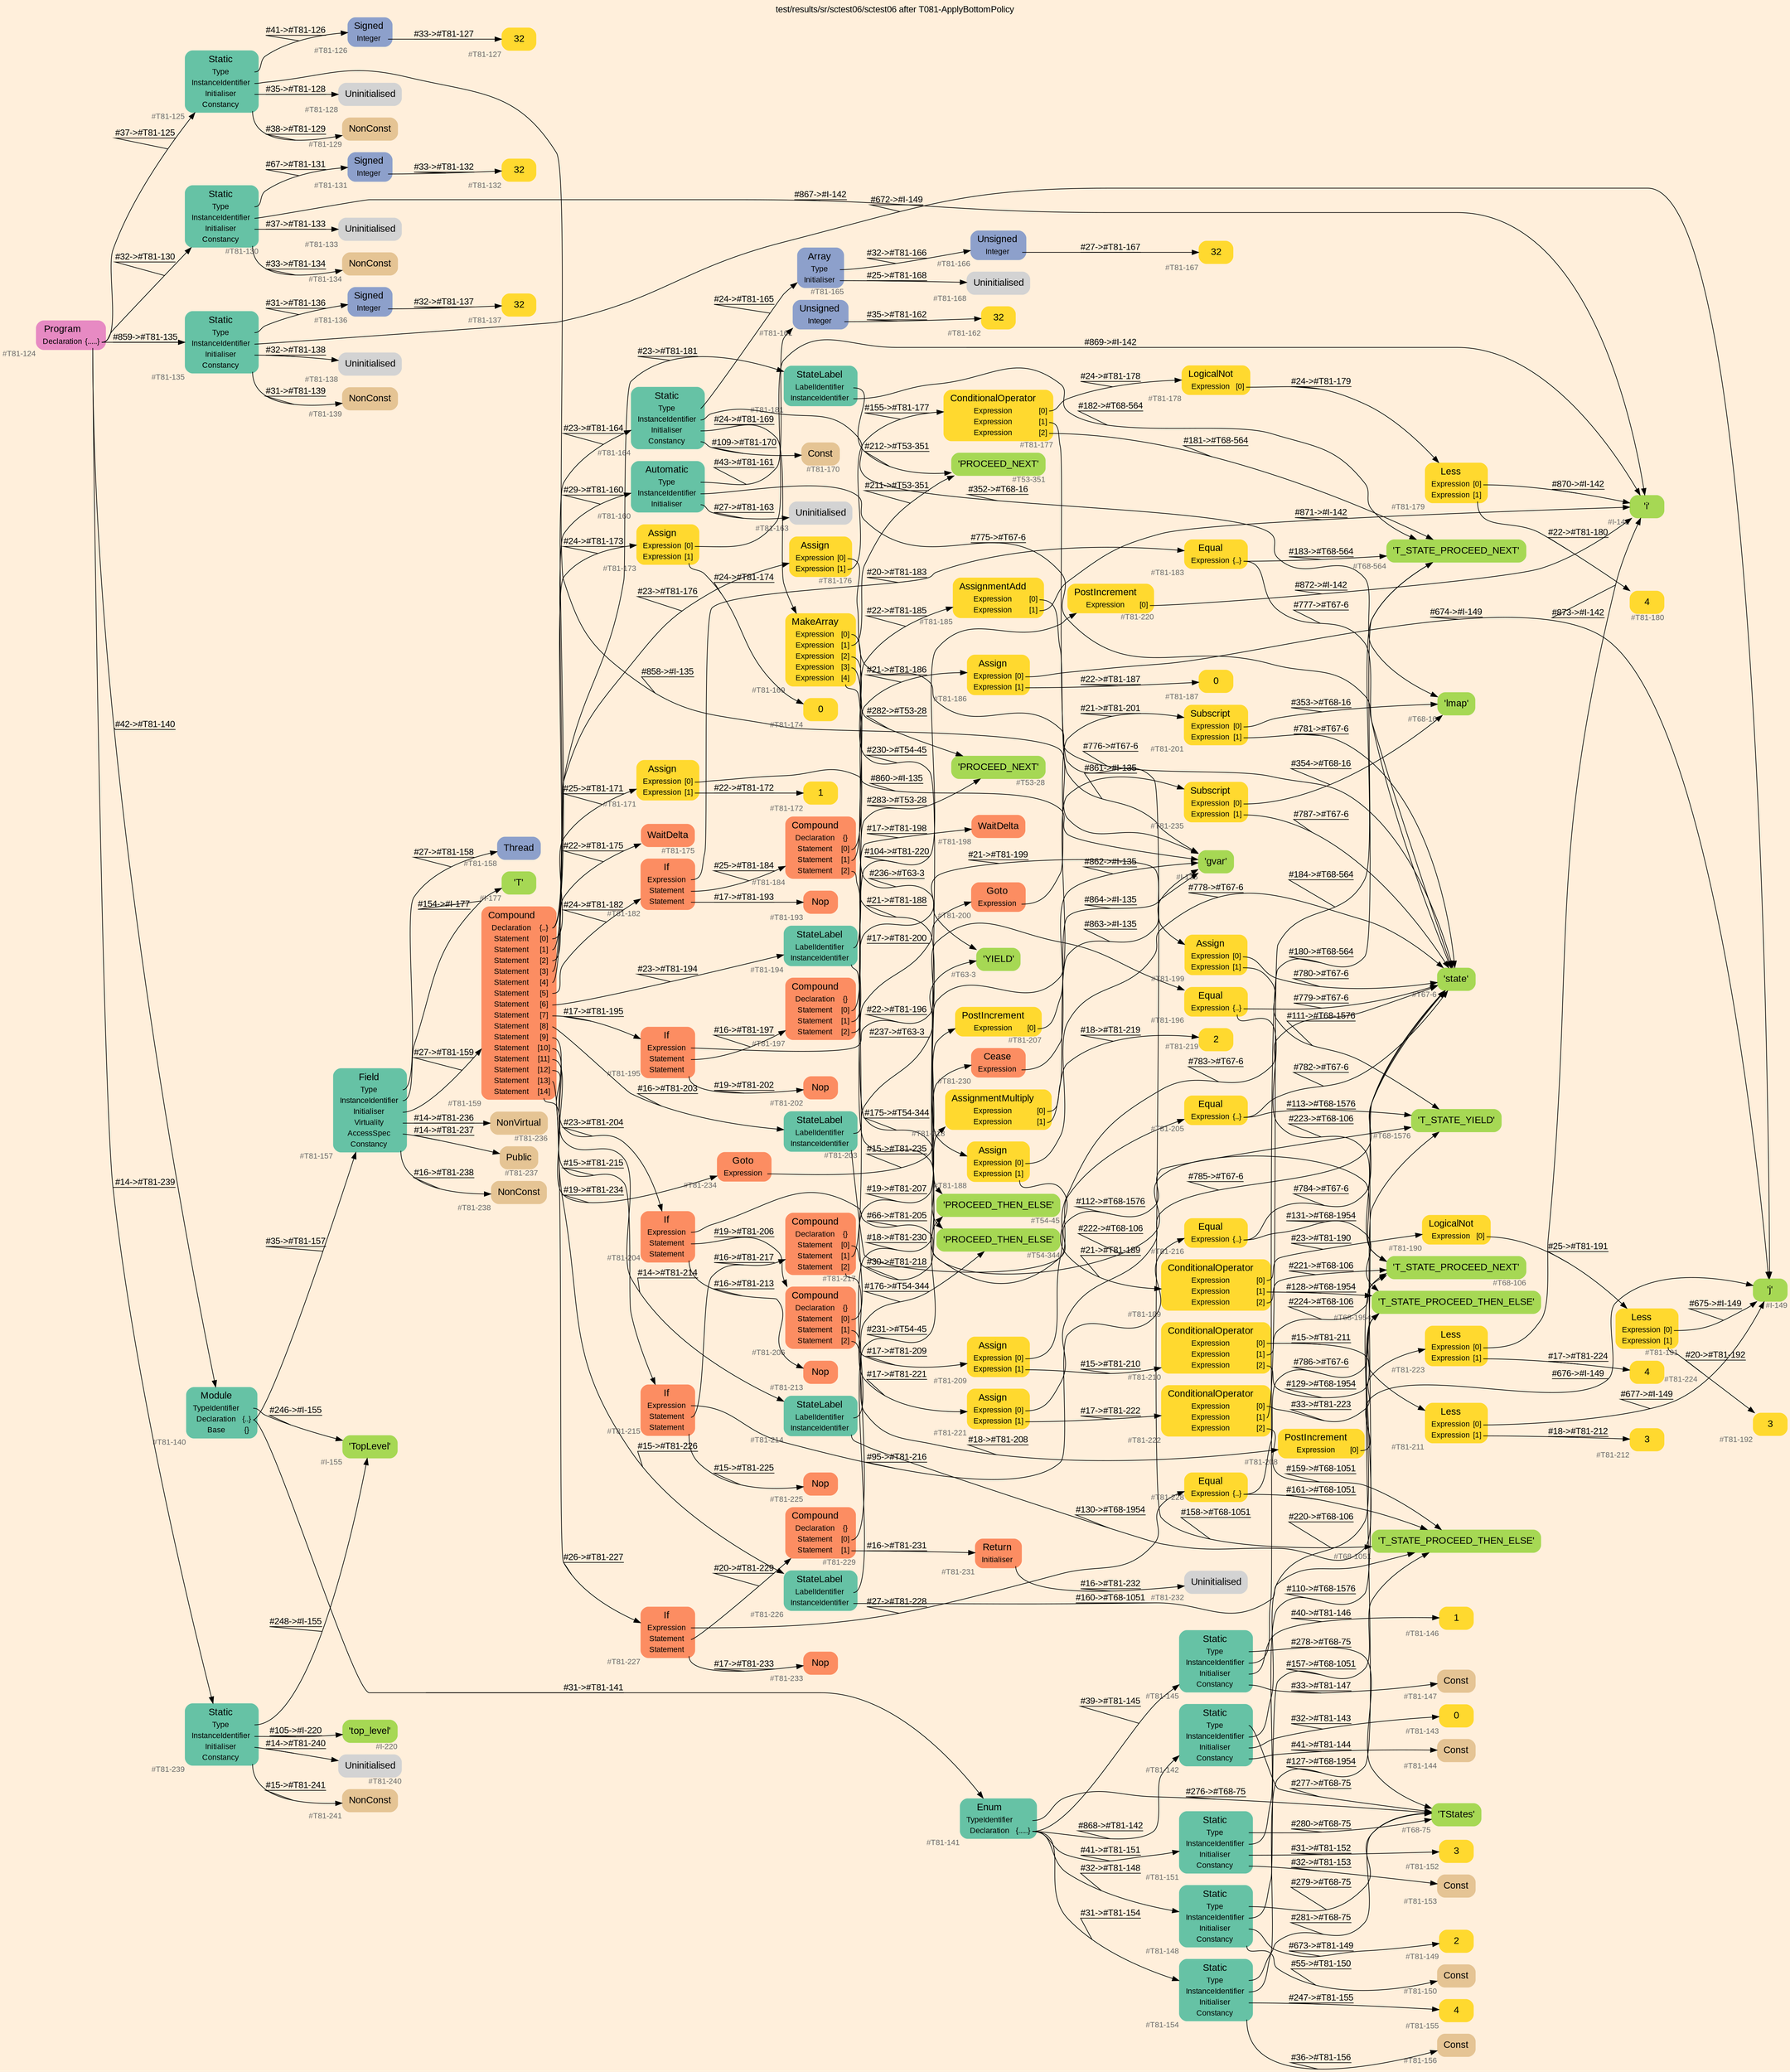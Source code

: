 digraph "test/results/sr/sctest06/sctest06 after T081-ApplyBottomPolicy" {
label = "test/results/sr/sctest06/sctest06 after T081-ApplyBottomPolicy"
labelloc = t
graph [
    rankdir = "LR"
    ranksep = 0.3
    bgcolor = antiquewhite1
    color = black
    fontcolor = black
    fontname = "Arial"
];
node [
    fontname = "Arial"
];
edge [
    fontname = "Arial"
];

// -------------------- node figure --------------------
// -------- block #T81-124 ----------
"#T81-124" [
    fillcolor = "/set28/4"
    xlabel = "#T81-124"
    fontsize = "12"
    fontcolor = grey40
    shape = "plaintext"
    label = <<TABLE BORDER="0" CELLBORDER="0" CELLSPACING="0">
     <TR><TD><FONT COLOR="black" POINT-SIZE="15">Program</FONT></TD></TR>
     <TR><TD><FONT COLOR="black" POINT-SIZE="12">Declaration</FONT></TD><TD PORT="port0"><FONT COLOR="black" POINT-SIZE="12">{.....}</FONT></TD></TR>
    </TABLE>>
    style = "rounded,filled"
];

// -------- block #T81-125 ----------
"#T81-125" [
    fillcolor = "/set28/1"
    xlabel = "#T81-125"
    fontsize = "12"
    fontcolor = grey40
    shape = "plaintext"
    label = <<TABLE BORDER="0" CELLBORDER="0" CELLSPACING="0">
     <TR><TD><FONT COLOR="black" POINT-SIZE="15">Static</FONT></TD></TR>
     <TR><TD><FONT COLOR="black" POINT-SIZE="12">Type</FONT></TD><TD PORT="port0"></TD></TR>
     <TR><TD><FONT COLOR="black" POINT-SIZE="12">InstanceIdentifier</FONT></TD><TD PORT="port1"></TD></TR>
     <TR><TD><FONT COLOR="black" POINT-SIZE="12">Initialiser</FONT></TD><TD PORT="port2"></TD></TR>
     <TR><TD><FONT COLOR="black" POINT-SIZE="12">Constancy</FONT></TD><TD PORT="port3"></TD></TR>
    </TABLE>>
    style = "rounded,filled"
];

// -------- block #T81-126 ----------
"#T81-126" [
    fillcolor = "/set28/3"
    xlabel = "#T81-126"
    fontsize = "12"
    fontcolor = grey40
    shape = "plaintext"
    label = <<TABLE BORDER="0" CELLBORDER="0" CELLSPACING="0">
     <TR><TD><FONT COLOR="black" POINT-SIZE="15">Signed</FONT></TD></TR>
     <TR><TD><FONT COLOR="black" POINT-SIZE="12">Integer</FONT></TD><TD PORT="port0"></TD></TR>
    </TABLE>>
    style = "rounded,filled"
];

// -------- block #T81-127 ----------
"#T81-127" [
    fillcolor = "/set28/6"
    xlabel = "#T81-127"
    fontsize = "12"
    fontcolor = grey40
    shape = "plaintext"
    label = <<TABLE BORDER="0" CELLBORDER="0" CELLSPACING="0">
     <TR><TD><FONT COLOR="black" POINT-SIZE="15">32</FONT></TD></TR>
    </TABLE>>
    style = "rounded,filled"
];

// -------- block #I-135 ----------
"#I-135" [
    fillcolor = "/set28/5"
    xlabel = "#I-135"
    fontsize = "12"
    fontcolor = grey40
    shape = "plaintext"
    label = <<TABLE BORDER="0" CELLBORDER="0" CELLSPACING="0">
     <TR><TD><FONT COLOR="black" POINT-SIZE="15">'gvar'</FONT></TD></TR>
    </TABLE>>
    style = "rounded,filled"
];

// -------- block #T81-128 ----------
"#T81-128" [
    xlabel = "#T81-128"
    fontsize = "12"
    fontcolor = grey40
    shape = "plaintext"
    label = <<TABLE BORDER="0" CELLBORDER="0" CELLSPACING="0">
     <TR><TD><FONT COLOR="black" POINT-SIZE="15">Uninitialised</FONT></TD></TR>
    </TABLE>>
    style = "rounded,filled"
];

// -------- block #T81-129 ----------
"#T81-129" [
    fillcolor = "/set28/7"
    xlabel = "#T81-129"
    fontsize = "12"
    fontcolor = grey40
    shape = "plaintext"
    label = <<TABLE BORDER="0" CELLBORDER="0" CELLSPACING="0">
     <TR><TD><FONT COLOR="black" POINT-SIZE="15">NonConst</FONT></TD></TR>
    </TABLE>>
    style = "rounded,filled"
];

// -------- block #T81-130 ----------
"#T81-130" [
    fillcolor = "/set28/1"
    xlabel = "#T81-130"
    fontsize = "12"
    fontcolor = grey40
    shape = "plaintext"
    label = <<TABLE BORDER="0" CELLBORDER="0" CELLSPACING="0">
     <TR><TD><FONT COLOR="black" POINT-SIZE="15">Static</FONT></TD></TR>
     <TR><TD><FONT COLOR="black" POINT-SIZE="12">Type</FONT></TD><TD PORT="port0"></TD></TR>
     <TR><TD><FONT COLOR="black" POINT-SIZE="12">InstanceIdentifier</FONT></TD><TD PORT="port1"></TD></TR>
     <TR><TD><FONT COLOR="black" POINT-SIZE="12">Initialiser</FONT></TD><TD PORT="port2"></TD></TR>
     <TR><TD><FONT COLOR="black" POINT-SIZE="12">Constancy</FONT></TD><TD PORT="port3"></TD></TR>
    </TABLE>>
    style = "rounded,filled"
];

// -------- block #T81-131 ----------
"#T81-131" [
    fillcolor = "/set28/3"
    xlabel = "#T81-131"
    fontsize = "12"
    fontcolor = grey40
    shape = "plaintext"
    label = <<TABLE BORDER="0" CELLBORDER="0" CELLSPACING="0">
     <TR><TD><FONT COLOR="black" POINT-SIZE="15">Signed</FONT></TD></TR>
     <TR><TD><FONT COLOR="black" POINT-SIZE="12">Integer</FONT></TD><TD PORT="port0"></TD></TR>
    </TABLE>>
    style = "rounded,filled"
];

// -------- block #T81-132 ----------
"#T81-132" [
    fillcolor = "/set28/6"
    xlabel = "#T81-132"
    fontsize = "12"
    fontcolor = grey40
    shape = "plaintext"
    label = <<TABLE BORDER="0" CELLBORDER="0" CELLSPACING="0">
     <TR><TD><FONT COLOR="black" POINT-SIZE="15">32</FONT></TD></TR>
    </TABLE>>
    style = "rounded,filled"
];

// -------- block #I-142 ----------
"#I-142" [
    fillcolor = "/set28/5"
    xlabel = "#I-142"
    fontsize = "12"
    fontcolor = grey40
    shape = "plaintext"
    label = <<TABLE BORDER="0" CELLBORDER="0" CELLSPACING="0">
     <TR><TD><FONT COLOR="black" POINT-SIZE="15">'i'</FONT></TD></TR>
    </TABLE>>
    style = "rounded,filled"
];

// -------- block #T81-133 ----------
"#T81-133" [
    xlabel = "#T81-133"
    fontsize = "12"
    fontcolor = grey40
    shape = "plaintext"
    label = <<TABLE BORDER="0" CELLBORDER="0" CELLSPACING="0">
     <TR><TD><FONT COLOR="black" POINT-SIZE="15">Uninitialised</FONT></TD></TR>
    </TABLE>>
    style = "rounded,filled"
];

// -------- block #T81-134 ----------
"#T81-134" [
    fillcolor = "/set28/7"
    xlabel = "#T81-134"
    fontsize = "12"
    fontcolor = grey40
    shape = "plaintext"
    label = <<TABLE BORDER="0" CELLBORDER="0" CELLSPACING="0">
     <TR><TD><FONT COLOR="black" POINT-SIZE="15">NonConst</FONT></TD></TR>
    </TABLE>>
    style = "rounded,filled"
];

// -------- block #T81-135 ----------
"#T81-135" [
    fillcolor = "/set28/1"
    xlabel = "#T81-135"
    fontsize = "12"
    fontcolor = grey40
    shape = "plaintext"
    label = <<TABLE BORDER="0" CELLBORDER="0" CELLSPACING="0">
     <TR><TD><FONT COLOR="black" POINT-SIZE="15">Static</FONT></TD></TR>
     <TR><TD><FONT COLOR="black" POINT-SIZE="12">Type</FONT></TD><TD PORT="port0"></TD></TR>
     <TR><TD><FONT COLOR="black" POINT-SIZE="12">InstanceIdentifier</FONT></TD><TD PORT="port1"></TD></TR>
     <TR><TD><FONT COLOR="black" POINT-SIZE="12">Initialiser</FONT></TD><TD PORT="port2"></TD></TR>
     <TR><TD><FONT COLOR="black" POINT-SIZE="12">Constancy</FONT></TD><TD PORT="port3"></TD></TR>
    </TABLE>>
    style = "rounded,filled"
];

// -------- block #T81-136 ----------
"#T81-136" [
    fillcolor = "/set28/3"
    xlabel = "#T81-136"
    fontsize = "12"
    fontcolor = grey40
    shape = "plaintext"
    label = <<TABLE BORDER="0" CELLBORDER="0" CELLSPACING="0">
     <TR><TD><FONT COLOR="black" POINT-SIZE="15">Signed</FONT></TD></TR>
     <TR><TD><FONT COLOR="black" POINT-SIZE="12">Integer</FONT></TD><TD PORT="port0"></TD></TR>
    </TABLE>>
    style = "rounded,filled"
];

// -------- block #T81-137 ----------
"#T81-137" [
    fillcolor = "/set28/6"
    xlabel = "#T81-137"
    fontsize = "12"
    fontcolor = grey40
    shape = "plaintext"
    label = <<TABLE BORDER="0" CELLBORDER="0" CELLSPACING="0">
     <TR><TD><FONT COLOR="black" POINT-SIZE="15">32</FONT></TD></TR>
    </TABLE>>
    style = "rounded,filled"
];

// -------- block #I-149 ----------
"#I-149" [
    fillcolor = "/set28/5"
    xlabel = "#I-149"
    fontsize = "12"
    fontcolor = grey40
    shape = "plaintext"
    label = <<TABLE BORDER="0" CELLBORDER="0" CELLSPACING="0">
     <TR><TD><FONT COLOR="black" POINT-SIZE="15">'j'</FONT></TD></TR>
    </TABLE>>
    style = "rounded,filled"
];

// -------- block #T81-138 ----------
"#T81-138" [
    xlabel = "#T81-138"
    fontsize = "12"
    fontcolor = grey40
    shape = "plaintext"
    label = <<TABLE BORDER="0" CELLBORDER="0" CELLSPACING="0">
     <TR><TD><FONT COLOR="black" POINT-SIZE="15">Uninitialised</FONT></TD></TR>
    </TABLE>>
    style = "rounded,filled"
];

// -------- block #T81-139 ----------
"#T81-139" [
    fillcolor = "/set28/7"
    xlabel = "#T81-139"
    fontsize = "12"
    fontcolor = grey40
    shape = "plaintext"
    label = <<TABLE BORDER="0" CELLBORDER="0" CELLSPACING="0">
     <TR><TD><FONT COLOR="black" POINT-SIZE="15">NonConst</FONT></TD></TR>
    </TABLE>>
    style = "rounded,filled"
];

// -------- block #T81-140 ----------
"#T81-140" [
    fillcolor = "/set28/1"
    xlabel = "#T81-140"
    fontsize = "12"
    fontcolor = grey40
    shape = "plaintext"
    label = <<TABLE BORDER="0" CELLBORDER="0" CELLSPACING="0">
     <TR><TD><FONT COLOR="black" POINT-SIZE="15">Module</FONT></TD></TR>
     <TR><TD><FONT COLOR="black" POINT-SIZE="12">TypeIdentifier</FONT></TD><TD PORT="port0"></TD></TR>
     <TR><TD><FONT COLOR="black" POINT-SIZE="12">Declaration</FONT></TD><TD PORT="port1"><FONT COLOR="black" POINT-SIZE="12">{..}</FONT></TD></TR>
     <TR><TD><FONT COLOR="black" POINT-SIZE="12">Base</FONT></TD><TD PORT="port2"><FONT COLOR="black" POINT-SIZE="12">{}</FONT></TD></TR>
    </TABLE>>
    style = "rounded,filled"
];

// -------- block #I-155 ----------
"#I-155" [
    fillcolor = "/set28/5"
    xlabel = "#I-155"
    fontsize = "12"
    fontcolor = grey40
    shape = "plaintext"
    label = <<TABLE BORDER="0" CELLBORDER="0" CELLSPACING="0">
     <TR><TD><FONT COLOR="black" POINT-SIZE="15">'TopLevel'</FONT></TD></TR>
    </TABLE>>
    style = "rounded,filled"
];

// -------- block #T81-141 ----------
"#T81-141" [
    fillcolor = "/set28/1"
    xlabel = "#T81-141"
    fontsize = "12"
    fontcolor = grey40
    shape = "plaintext"
    label = <<TABLE BORDER="0" CELLBORDER="0" CELLSPACING="0">
     <TR><TD><FONT COLOR="black" POINT-SIZE="15">Enum</FONT></TD></TR>
     <TR><TD><FONT COLOR="black" POINT-SIZE="12">TypeIdentifier</FONT></TD><TD PORT="port0"></TD></TR>
     <TR><TD><FONT COLOR="black" POINT-SIZE="12">Declaration</FONT></TD><TD PORT="port1"><FONT COLOR="black" POINT-SIZE="12">{.....}</FONT></TD></TR>
    </TABLE>>
    style = "rounded,filled"
];

// -------- block #T68-75 ----------
"#T68-75" [
    fillcolor = "/set28/5"
    xlabel = "#T68-75"
    fontsize = "12"
    fontcolor = grey40
    shape = "plaintext"
    label = <<TABLE BORDER="0" CELLBORDER="0" CELLSPACING="0">
     <TR><TD><FONT COLOR="black" POINT-SIZE="15">'TStates'</FONT></TD></TR>
    </TABLE>>
    style = "rounded,filled"
];

// -------- block #T81-142 ----------
"#T81-142" [
    fillcolor = "/set28/1"
    xlabel = "#T81-142"
    fontsize = "12"
    fontcolor = grey40
    shape = "plaintext"
    label = <<TABLE BORDER="0" CELLBORDER="0" CELLSPACING="0">
     <TR><TD><FONT COLOR="black" POINT-SIZE="15">Static</FONT></TD></TR>
     <TR><TD><FONT COLOR="black" POINT-SIZE="12">Type</FONT></TD><TD PORT="port0"></TD></TR>
     <TR><TD><FONT COLOR="black" POINT-SIZE="12">InstanceIdentifier</FONT></TD><TD PORT="port1"></TD></TR>
     <TR><TD><FONT COLOR="black" POINT-SIZE="12">Initialiser</FONT></TD><TD PORT="port2"></TD></TR>
     <TR><TD><FONT COLOR="black" POINT-SIZE="12">Constancy</FONT></TD><TD PORT="port3"></TD></TR>
    </TABLE>>
    style = "rounded,filled"
];

// -------- block #T68-106 ----------
"#T68-106" [
    fillcolor = "/set28/5"
    xlabel = "#T68-106"
    fontsize = "12"
    fontcolor = grey40
    shape = "plaintext"
    label = <<TABLE BORDER="0" CELLBORDER="0" CELLSPACING="0">
     <TR><TD><FONT COLOR="black" POINT-SIZE="15">'T_STATE_PROCEED_NEXT'</FONT></TD></TR>
    </TABLE>>
    style = "rounded,filled"
];

// -------- block #T81-143 ----------
"#T81-143" [
    fillcolor = "/set28/6"
    xlabel = "#T81-143"
    fontsize = "12"
    fontcolor = grey40
    shape = "plaintext"
    label = <<TABLE BORDER="0" CELLBORDER="0" CELLSPACING="0">
     <TR><TD><FONT COLOR="black" POINT-SIZE="15">0</FONT></TD></TR>
    </TABLE>>
    style = "rounded,filled"
];

// -------- block #T81-144 ----------
"#T81-144" [
    fillcolor = "/set28/7"
    xlabel = "#T81-144"
    fontsize = "12"
    fontcolor = grey40
    shape = "plaintext"
    label = <<TABLE BORDER="0" CELLBORDER="0" CELLSPACING="0">
     <TR><TD><FONT COLOR="black" POINT-SIZE="15">Const</FONT></TD></TR>
    </TABLE>>
    style = "rounded,filled"
];

// -------- block #T81-145 ----------
"#T81-145" [
    fillcolor = "/set28/1"
    xlabel = "#T81-145"
    fontsize = "12"
    fontcolor = grey40
    shape = "plaintext"
    label = <<TABLE BORDER="0" CELLBORDER="0" CELLSPACING="0">
     <TR><TD><FONT COLOR="black" POINT-SIZE="15">Static</FONT></TD></TR>
     <TR><TD><FONT COLOR="black" POINT-SIZE="12">Type</FONT></TD><TD PORT="port0"></TD></TR>
     <TR><TD><FONT COLOR="black" POINT-SIZE="12">InstanceIdentifier</FONT></TD><TD PORT="port1"></TD></TR>
     <TR><TD><FONT COLOR="black" POINT-SIZE="12">Initialiser</FONT></TD><TD PORT="port2"></TD></TR>
     <TR><TD><FONT COLOR="black" POINT-SIZE="12">Constancy</FONT></TD><TD PORT="port3"></TD></TR>
    </TABLE>>
    style = "rounded,filled"
];

// -------- block #T68-564 ----------
"#T68-564" [
    fillcolor = "/set28/5"
    xlabel = "#T68-564"
    fontsize = "12"
    fontcolor = grey40
    shape = "plaintext"
    label = <<TABLE BORDER="0" CELLBORDER="0" CELLSPACING="0">
     <TR><TD><FONT COLOR="black" POINT-SIZE="15">'T_STATE_PROCEED_NEXT'</FONT></TD></TR>
    </TABLE>>
    style = "rounded,filled"
];

// -------- block #T81-146 ----------
"#T81-146" [
    fillcolor = "/set28/6"
    xlabel = "#T81-146"
    fontsize = "12"
    fontcolor = grey40
    shape = "plaintext"
    label = <<TABLE BORDER="0" CELLBORDER="0" CELLSPACING="0">
     <TR><TD><FONT COLOR="black" POINT-SIZE="15">1</FONT></TD></TR>
    </TABLE>>
    style = "rounded,filled"
];

// -------- block #T81-147 ----------
"#T81-147" [
    fillcolor = "/set28/7"
    xlabel = "#T81-147"
    fontsize = "12"
    fontcolor = grey40
    shape = "plaintext"
    label = <<TABLE BORDER="0" CELLBORDER="0" CELLSPACING="0">
     <TR><TD><FONT COLOR="black" POINT-SIZE="15">Const</FONT></TD></TR>
    </TABLE>>
    style = "rounded,filled"
];

// -------- block #T81-148 ----------
"#T81-148" [
    fillcolor = "/set28/1"
    xlabel = "#T81-148"
    fontsize = "12"
    fontcolor = grey40
    shape = "plaintext"
    label = <<TABLE BORDER="0" CELLBORDER="0" CELLSPACING="0">
     <TR><TD><FONT COLOR="black" POINT-SIZE="15">Static</FONT></TD></TR>
     <TR><TD><FONT COLOR="black" POINT-SIZE="12">Type</FONT></TD><TD PORT="port0"></TD></TR>
     <TR><TD><FONT COLOR="black" POINT-SIZE="12">InstanceIdentifier</FONT></TD><TD PORT="port1"></TD></TR>
     <TR><TD><FONT COLOR="black" POINT-SIZE="12">Initialiser</FONT></TD><TD PORT="port2"></TD></TR>
     <TR><TD><FONT COLOR="black" POINT-SIZE="12">Constancy</FONT></TD><TD PORT="port3"></TD></TR>
    </TABLE>>
    style = "rounded,filled"
];

// -------- block #T68-1051 ----------
"#T68-1051" [
    fillcolor = "/set28/5"
    xlabel = "#T68-1051"
    fontsize = "12"
    fontcolor = grey40
    shape = "plaintext"
    label = <<TABLE BORDER="0" CELLBORDER="0" CELLSPACING="0">
     <TR><TD><FONT COLOR="black" POINT-SIZE="15">'T_STATE_PROCEED_THEN_ELSE'</FONT></TD></TR>
    </TABLE>>
    style = "rounded,filled"
];

// -------- block #T81-149 ----------
"#T81-149" [
    fillcolor = "/set28/6"
    xlabel = "#T81-149"
    fontsize = "12"
    fontcolor = grey40
    shape = "plaintext"
    label = <<TABLE BORDER="0" CELLBORDER="0" CELLSPACING="0">
     <TR><TD><FONT COLOR="black" POINT-SIZE="15">2</FONT></TD></TR>
    </TABLE>>
    style = "rounded,filled"
];

// -------- block #T81-150 ----------
"#T81-150" [
    fillcolor = "/set28/7"
    xlabel = "#T81-150"
    fontsize = "12"
    fontcolor = grey40
    shape = "plaintext"
    label = <<TABLE BORDER="0" CELLBORDER="0" CELLSPACING="0">
     <TR><TD><FONT COLOR="black" POINT-SIZE="15">Const</FONT></TD></TR>
    </TABLE>>
    style = "rounded,filled"
];

// -------- block #T81-151 ----------
"#T81-151" [
    fillcolor = "/set28/1"
    xlabel = "#T81-151"
    fontsize = "12"
    fontcolor = grey40
    shape = "plaintext"
    label = <<TABLE BORDER="0" CELLBORDER="0" CELLSPACING="0">
     <TR><TD><FONT COLOR="black" POINT-SIZE="15">Static</FONT></TD></TR>
     <TR><TD><FONT COLOR="black" POINT-SIZE="12">Type</FONT></TD><TD PORT="port0"></TD></TR>
     <TR><TD><FONT COLOR="black" POINT-SIZE="12">InstanceIdentifier</FONT></TD><TD PORT="port1"></TD></TR>
     <TR><TD><FONT COLOR="black" POINT-SIZE="12">Initialiser</FONT></TD><TD PORT="port2"></TD></TR>
     <TR><TD><FONT COLOR="black" POINT-SIZE="12">Constancy</FONT></TD><TD PORT="port3"></TD></TR>
    </TABLE>>
    style = "rounded,filled"
];

// -------- block #T68-1576 ----------
"#T68-1576" [
    fillcolor = "/set28/5"
    xlabel = "#T68-1576"
    fontsize = "12"
    fontcolor = grey40
    shape = "plaintext"
    label = <<TABLE BORDER="0" CELLBORDER="0" CELLSPACING="0">
     <TR><TD><FONT COLOR="black" POINT-SIZE="15">'T_STATE_YIELD'</FONT></TD></TR>
    </TABLE>>
    style = "rounded,filled"
];

// -------- block #T81-152 ----------
"#T81-152" [
    fillcolor = "/set28/6"
    xlabel = "#T81-152"
    fontsize = "12"
    fontcolor = grey40
    shape = "plaintext"
    label = <<TABLE BORDER="0" CELLBORDER="0" CELLSPACING="0">
     <TR><TD><FONT COLOR="black" POINT-SIZE="15">3</FONT></TD></TR>
    </TABLE>>
    style = "rounded,filled"
];

// -------- block #T81-153 ----------
"#T81-153" [
    fillcolor = "/set28/7"
    xlabel = "#T81-153"
    fontsize = "12"
    fontcolor = grey40
    shape = "plaintext"
    label = <<TABLE BORDER="0" CELLBORDER="0" CELLSPACING="0">
     <TR><TD><FONT COLOR="black" POINT-SIZE="15">Const</FONT></TD></TR>
    </TABLE>>
    style = "rounded,filled"
];

// -------- block #T81-154 ----------
"#T81-154" [
    fillcolor = "/set28/1"
    xlabel = "#T81-154"
    fontsize = "12"
    fontcolor = grey40
    shape = "plaintext"
    label = <<TABLE BORDER="0" CELLBORDER="0" CELLSPACING="0">
     <TR><TD><FONT COLOR="black" POINT-SIZE="15">Static</FONT></TD></TR>
     <TR><TD><FONT COLOR="black" POINT-SIZE="12">Type</FONT></TD><TD PORT="port0"></TD></TR>
     <TR><TD><FONT COLOR="black" POINT-SIZE="12">InstanceIdentifier</FONT></TD><TD PORT="port1"></TD></TR>
     <TR><TD><FONT COLOR="black" POINT-SIZE="12">Initialiser</FONT></TD><TD PORT="port2"></TD></TR>
     <TR><TD><FONT COLOR="black" POINT-SIZE="12">Constancy</FONT></TD><TD PORT="port3"></TD></TR>
    </TABLE>>
    style = "rounded,filled"
];

// -------- block #T68-1954 ----------
"#T68-1954" [
    fillcolor = "/set28/5"
    xlabel = "#T68-1954"
    fontsize = "12"
    fontcolor = grey40
    shape = "plaintext"
    label = <<TABLE BORDER="0" CELLBORDER="0" CELLSPACING="0">
     <TR><TD><FONT COLOR="black" POINT-SIZE="15">'T_STATE_PROCEED_THEN_ELSE'</FONT></TD></TR>
    </TABLE>>
    style = "rounded,filled"
];

// -------- block #T81-155 ----------
"#T81-155" [
    fillcolor = "/set28/6"
    xlabel = "#T81-155"
    fontsize = "12"
    fontcolor = grey40
    shape = "plaintext"
    label = <<TABLE BORDER="0" CELLBORDER="0" CELLSPACING="0">
     <TR><TD><FONT COLOR="black" POINT-SIZE="15">4</FONT></TD></TR>
    </TABLE>>
    style = "rounded,filled"
];

// -------- block #T81-156 ----------
"#T81-156" [
    fillcolor = "/set28/7"
    xlabel = "#T81-156"
    fontsize = "12"
    fontcolor = grey40
    shape = "plaintext"
    label = <<TABLE BORDER="0" CELLBORDER="0" CELLSPACING="0">
     <TR><TD><FONT COLOR="black" POINT-SIZE="15">Const</FONT></TD></TR>
    </TABLE>>
    style = "rounded,filled"
];

// -------- block #T81-157 ----------
"#T81-157" [
    fillcolor = "/set28/1"
    xlabel = "#T81-157"
    fontsize = "12"
    fontcolor = grey40
    shape = "plaintext"
    label = <<TABLE BORDER="0" CELLBORDER="0" CELLSPACING="0">
     <TR><TD><FONT COLOR="black" POINT-SIZE="15">Field</FONT></TD></TR>
     <TR><TD><FONT COLOR="black" POINT-SIZE="12">Type</FONT></TD><TD PORT="port0"></TD></TR>
     <TR><TD><FONT COLOR="black" POINT-SIZE="12">InstanceIdentifier</FONT></TD><TD PORT="port1"></TD></TR>
     <TR><TD><FONT COLOR="black" POINT-SIZE="12">Initialiser</FONT></TD><TD PORT="port2"></TD></TR>
     <TR><TD><FONT COLOR="black" POINT-SIZE="12">Virtuality</FONT></TD><TD PORT="port3"></TD></TR>
     <TR><TD><FONT COLOR="black" POINT-SIZE="12">AccessSpec</FONT></TD><TD PORT="port4"></TD></TR>
     <TR><TD><FONT COLOR="black" POINT-SIZE="12">Constancy</FONT></TD><TD PORT="port5"></TD></TR>
    </TABLE>>
    style = "rounded,filled"
];

// -------- block #T81-158 ----------
"#T81-158" [
    fillcolor = "/set28/3"
    xlabel = "#T81-158"
    fontsize = "12"
    fontcolor = grey40
    shape = "plaintext"
    label = <<TABLE BORDER="0" CELLBORDER="0" CELLSPACING="0">
     <TR><TD><FONT COLOR="black" POINT-SIZE="15">Thread</FONT></TD></TR>
    </TABLE>>
    style = "rounded,filled"
];

// -------- block #I-177 ----------
"#I-177" [
    fillcolor = "/set28/5"
    xlabel = "#I-177"
    fontsize = "12"
    fontcolor = grey40
    shape = "plaintext"
    label = <<TABLE BORDER="0" CELLBORDER="0" CELLSPACING="0">
     <TR><TD><FONT COLOR="black" POINT-SIZE="15">'T'</FONT></TD></TR>
    </TABLE>>
    style = "rounded,filled"
];

// -------- block #T81-159 ----------
"#T81-159" [
    fillcolor = "/set28/2"
    xlabel = "#T81-159"
    fontsize = "12"
    fontcolor = grey40
    shape = "plaintext"
    label = <<TABLE BORDER="0" CELLBORDER="0" CELLSPACING="0">
     <TR><TD><FONT COLOR="black" POINT-SIZE="15">Compound</FONT></TD></TR>
     <TR><TD><FONT COLOR="black" POINT-SIZE="12">Declaration</FONT></TD><TD PORT="port0"><FONT COLOR="black" POINT-SIZE="12">{..}</FONT></TD></TR>
     <TR><TD><FONT COLOR="black" POINT-SIZE="12">Statement</FONT></TD><TD PORT="port1"><FONT COLOR="black" POINT-SIZE="12">[0]</FONT></TD></TR>
     <TR><TD><FONT COLOR="black" POINT-SIZE="12">Statement</FONT></TD><TD PORT="port2"><FONT COLOR="black" POINT-SIZE="12">[1]</FONT></TD></TR>
     <TR><TD><FONT COLOR="black" POINT-SIZE="12">Statement</FONT></TD><TD PORT="port3"><FONT COLOR="black" POINT-SIZE="12">[2]</FONT></TD></TR>
     <TR><TD><FONT COLOR="black" POINT-SIZE="12">Statement</FONT></TD><TD PORT="port4"><FONT COLOR="black" POINT-SIZE="12">[3]</FONT></TD></TR>
     <TR><TD><FONT COLOR="black" POINT-SIZE="12">Statement</FONT></TD><TD PORT="port5"><FONT COLOR="black" POINT-SIZE="12">[4]</FONT></TD></TR>
     <TR><TD><FONT COLOR="black" POINT-SIZE="12">Statement</FONT></TD><TD PORT="port6"><FONT COLOR="black" POINT-SIZE="12">[5]</FONT></TD></TR>
     <TR><TD><FONT COLOR="black" POINT-SIZE="12">Statement</FONT></TD><TD PORT="port7"><FONT COLOR="black" POINT-SIZE="12">[6]</FONT></TD></TR>
     <TR><TD><FONT COLOR="black" POINT-SIZE="12">Statement</FONT></TD><TD PORT="port8"><FONT COLOR="black" POINT-SIZE="12">[7]</FONT></TD></TR>
     <TR><TD><FONT COLOR="black" POINT-SIZE="12">Statement</FONT></TD><TD PORT="port9"><FONT COLOR="black" POINT-SIZE="12">[8]</FONT></TD></TR>
     <TR><TD><FONT COLOR="black" POINT-SIZE="12">Statement</FONT></TD><TD PORT="port10"><FONT COLOR="black" POINT-SIZE="12">[9]</FONT></TD></TR>
     <TR><TD><FONT COLOR="black" POINT-SIZE="12">Statement</FONT></TD><TD PORT="port11"><FONT COLOR="black" POINT-SIZE="12">[10]</FONT></TD></TR>
     <TR><TD><FONT COLOR="black" POINT-SIZE="12">Statement</FONT></TD><TD PORT="port12"><FONT COLOR="black" POINT-SIZE="12">[11]</FONT></TD></TR>
     <TR><TD><FONT COLOR="black" POINT-SIZE="12">Statement</FONT></TD><TD PORT="port13"><FONT COLOR="black" POINT-SIZE="12">[12]</FONT></TD></TR>
     <TR><TD><FONT COLOR="black" POINT-SIZE="12">Statement</FONT></TD><TD PORT="port14"><FONT COLOR="black" POINT-SIZE="12">[13]</FONT></TD></TR>
     <TR><TD><FONT COLOR="black" POINT-SIZE="12">Statement</FONT></TD><TD PORT="port15"><FONT COLOR="black" POINT-SIZE="12">[14]</FONT></TD></TR>
    </TABLE>>
    style = "rounded,filled"
];

// -------- block #T81-160 ----------
"#T81-160" [
    fillcolor = "/set28/1"
    xlabel = "#T81-160"
    fontsize = "12"
    fontcolor = grey40
    shape = "plaintext"
    label = <<TABLE BORDER="0" CELLBORDER="0" CELLSPACING="0">
     <TR><TD><FONT COLOR="black" POINT-SIZE="15">Automatic</FONT></TD></TR>
     <TR><TD><FONT COLOR="black" POINT-SIZE="12">Type</FONT></TD><TD PORT="port0"></TD></TR>
     <TR><TD><FONT COLOR="black" POINT-SIZE="12">InstanceIdentifier</FONT></TD><TD PORT="port1"></TD></TR>
     <TR><TD><FONT COLOR="black" POINT-SIZE="12">Initialiser</FONT></TD><TD PORT="port2"></TD></TR>
    </TABLE>>
    style = "rounded,filled"
];

// -------- block #T81-161 ----------
"#T81-161" [
    fillcolor = "/set28/3"
    xlabel = "#T81-161"
    fontsize = "12"
    fontcolor = grey40
    shape = "plaintext"
    label = <<TABLE BORDER="0" CELLBORDER="0" CELLSPACING="0">
     <TR><TD><FONT COLOR="black" POINT-SIZE="15">Unsigned</FONT></TD></TR>
     <TR><TD><FONT COLOR="black" POINT-SIZE="12">Integer</FONT></TD><TD PORT="port0"></TD></TR>
    </TABLE>>
    style = "rounded,filled"
];

// -------- block #T81-162 ----------
"#T81-162" [
    fillcolor = "/set28/6"
    xlabel = "#T81-162"
    fontsize = "12"
    fontcolor = grey40
    shape = "plaintext"
    label = <<TABLE BORDER="0" CELLBORDER="0" CELLSPACING="0">
     <TR><TD><FONT COLOR="black" POINT-SIZE="15">32</FONT></TD></TR>
    </TABLE>>
    style = "rounded,filled"
];

// -------- block #T67-6 ----------
"#T67-6" [
    fillcolor = "/set28/5"
    xlabel = "#T67-6"
    fontsize = "12"
    fontcolor = grey40
    shape = "plaintext"
    label = <<TABLE BORDER="0" CELLBORDER="0" CELLSPACING="0">
     <TR><TD><FONT COLOR="black" POINT-SIZE="15">'state'</FONT></TD></TR>
    </TABLE>>
    style = "rounded,filled"
];

// -------- block #T81-163 ----------
"#T81-163" [
    xlabel = "#T81-163"
    fontsize = "12"
    fontcolor = grey40
    shape = "plaintext"
    label = <<TABLE BORDER="0" CELLBORDER="0" CELLSPACING="0">
     <TR><TD><FONT COLOR="black" POINT-SIZE="15">Uninitialised</FONT></TD></TR>
    </TABLE>>
    style = "rounded,filled"
];

// -------- block #T81-164 ----------
"#T81-164" [
    fillcolor = "/set28/1"
    xlabel = "#T81-164"
    fontsize = "12"
    fontcolor = grey40
    shape = "plaintext"
    label = <<TABLE BORDER="0" CELLBORDER="0" CELLSPACING="0">
     <TR><TD><FONT COLOR="black" POINT-SIZE="15">Static</FONT></TD></TR>
     <TR><TD><FONT COLOR="black" POINT-SIZE="12">Type</FONT></TD><TD PORT="port0"></TD></TR>
     <TR><TD><FONT COLOR="black" POINT-SIZE="12">InstanceIdentifier</FONT></TD><TD PORT="port1"></TD></TR>
     <TR><TD><FONT COLOR="black" POINT-SIZE="12">Initialiser</FONT></TD><TD PORT="port2"></TD></TR>
     <TR><TD><FONT COLOR="black" POINT-SIZE="12">Constancy</FONT></TD><TD PORT="port3"></TD></TR>
    </TABLE>>
    style = "rounded,filled"
];

// -------- block #T81-165 ----------
"#T81-165" [
    fillcolor = "/set28/3"
    xlabel = "#T81-165"
    fontsize = "12"
    fontcolor = grey40
    shape = "plaintext"
    label = <<TABLE BORDER="0" CELLBORDER="0" CELLSPACING="0">
     <TR><TD><FONT COLOR="black" POINT-SIZE="15">Array</FONT></TD></TR>
     <TR><TD><FONT COLOR="black" POINT-SIZE="12">Type</FONT></TD><TD PORT="port0"></TD></TR>
     <TR><TD><FONT COLOR="black" POINT-SIZE="12">Initialiser</FONT></TD><TD PORT="port1"></TD></TR>
    </TABLE>>
    style = "rounded,filled"
];

// -------- block #T81-166 ----------
"#T81-166" [
    fillcolor = "/set28/3"
    xlabel = "#T81-166"
    fontsize = "12"
    fontcolor = grey40
    shape = "plaintext"
    label = <<TABLE BORDER="0" CELLBORDER="0" CELLSPACING="0">
     <TR><TD><FONT COLOR="black" POINT-SIZE="15">Unsigned</FONT></TD></TR>
     <TR><TD><FONT COLOR="black" POINT-SIZE="12">Integer</FONT></TD><TD PORT="port0"></TD></TR>
    </TABLE>>
    style = "rounded,filled"
];

// -------- block #T81-167 ----------
"#T81-167" [
    fillcolor = "/set28/6"
    xlabel = "#T81-167"
    fontsize = "12"
    fontcolor = grey40
    shape = "plaintext"
    label = <<TABLE BORDER="0" CELLBORDER="0" CELLSPACING="0">
     <TR><TD><FONT COLOR="black" POINT-SIZE="15">32</FONT></TD></TR>
    </TABLE>>
    style = "rounded,filled"
];

// -------- block #T81-168 ----------
"#T81-168" [
    xlabel = "#T81-168"
    fontsize = "12"
    fontcolor = grey40
    shape = "plaintext"
    label = <<TABLE BORDER="0" CELLBORDER="0" CELLSPACING="0">
     <TR><TD><FONT COLOR="black" POINT-SIZE="15">Uninitialised</FONT></TD></TR>
    </TABLE>>
    style = "rounded,filled"
];

// -------- block #T68-16 ----------
"#T68-16" [
    fillcolor = "/set28/5"
    xlabel = "#T68-16"
    fontsize = "12"
    fontcolor = grey40
    shape = "plaintext"
    label = <<TABLE BORDER="0" CELLBORDER="0" CELLSPACING="0">
     <TR><TD><FONT COLOR="black" POINT-SIZE="15">'lmap'</FONT></TD></TR>
    </TABLE>>
    style = "rounded,filled"
];

// -------- block #T81-169 ----------
"#T81-169" [
    fillcolor = "/set28/6"
    xlabel = "#T81-169"
    fontsize = "12"
    fontcolor = grey40
    shape = "plaintext"
    label = <<TABLE BORDER="0" CELLBORDER="0" CELLSPACING="0">
     <TR><TD><FONT COLOR="black" POINT-SIZE="15">MakeArray</FONT></TD></TR>
     <TR><TD><FONT COLOR="black" POINT-SIZE="12">Expression</FONT></TD><TD PORT="port0"><FONT COLOR="black" POINT-SIZE="12">[0]</FONT></TD></TR>
     <TR><TD><FONT COLOR="black" POINT-SIZE="12">Expression</FONT></TD><TD PORT="port1"><FONT COLOR="black" POINT-SIZE="12">[1]</FONT></TD></TR>
     <TR><TD><FONT COLOR="black" POINT-SIZE="12">Expression</FONT></TD><TD PORT="port2"><FONT COLOR="black" POINT-SIZE="12">[2]</FONT></TD></TR>
     <TR><TD><FONT COLOR="black" POINT-SIZE="12">Expression</FONT></TD><TD PORT="port3"><FONT COLOR="black" POINT-SIZE="12">[3]</FONT></TD></TR>
     <TR><TD><FONT COLOR="black" POINT-SIZE="12">Expression</FONT></TD><TD PORT="port4"><FONT COLOR="black" POINT-SIZE="12">[4]</FONT></TD></TR>
    </TABLE>>
    style = "rounded,filled"
];

// -------- block #T53-28 ----------
"#T53-28" [
    fillcolor = "/set28/5"
    xlabel = "#T53-28"
    fontsize = "12"
    fontcolor = grey40
    shape = "plaintext"
    label = <<TABLE BORDER="0" CELLBORDER="0" CELLSPACING="0">
     <TR><TD><FONT COLOR="black" POINT-SIZE="15">'PROCEED_NEXT'</FONT></TD></TR>
    </TABLE>>
    style = "rounded,filled"
];

// -------- block #T53-351 ----------
"#T53-351" [
    fillcolor = "/set28/5"
    xlabel = "#T53-351"
    fontsize = "12"
    fontcolor = grey40
    shape = "plaintext"
    label = <<TABLE BORDER="0" CELLBORDER="0" CELLSPACING="0">
     <TR><TD><FONT COLOR="black" POINT-SIZE="15">'PROCEED_NEXT'</FONT></TD></TR>
    </TABLE>>
    style = "rounded,filled"
];

// -------- block #T54-45 ----------
"#T54-45" [
    fillcolor = "/set28/5"
    xlabel = "#T54-45"
    fontsize = "12"
    fontcolor = grey40
    shape = "plaintext"
    label = <<TABLE BORDER="0" CELLBORDER="0" CELLSPACING="0">
     <TR><TD><FONT COLOR="black" POINT-SIZE="15">'PROCEED_THEN_ELSE'</FONT></TD></TR>
    </TABLE>>
    style = "rounded,filled"
];

// -------- block #T63-3 ----------
"#T63-3" [
    fillcolor = "/set28/5"
    xlabel = "#T63-3"
    fontsize = "12"
    fontcolor = grey40
    shape = "plaintext"
    label = <<TABLE BORDER="0" CELLBORDER="0" CELLSPACING="0">
     <TR><TD><FONT COLOR="black" POINT-SIZE="15">'YIELD'</FONT></TD></TR>
    </TABLE>>
    style = "rounded,filled"
];

// -------- block #T54-344 ----------
"#T54-344" [
    fillcolor = "/set28/5"
    xlabel = "#T54-344"
    fontsize = "12"
    fontcolor = grey40
    shape = "plaintext"
    label = <<TABLE BORDER="0" CELLBORDER="0" CELLSPACING="0">
     <TR><TD><FONT COLOR="black" POINT-SIZE="15">'PROCEED_THEN_ELSE'</FONT></TD></TR>
    </TABLE>>
    style = "rounded,filled"
];

// -------- block #T81-170 ----------
"#T81-170" [
    fillcolor = "/set28/7"
    xlabel = "#T81-170"
    fontsize = "12"
    fontcolor = grey40
    shape = "plaintext"
    label = <<TABLE BORDER="0" CELLBORDER="0" CELLSPACING="0">
     <TR><TD><FONT COLOR="black" POINT-SIZE="15">Const</FONT></TD></TR>
    </TABLE>>
    style = "rounded,filled"
];

// -------- block #T81-171 ----------
"#T81-171" [
    fillcolor = "/set28/6"
    xlabel = "#T81-171"
    fontsize = "12"
    fontcolor = grey40
    shape = "plaintext"
    label = <<TABLE BORDER="0" CELLBORDER="0" CELLSPACING="0">
     <TR><TD><FONT COLOR="black" POINT-SIZE="15">Assign</FONT></TD></TR>
     <TR><TD><FONT COLOR="black" POINT-SIZE="12">Expression</FONT></TD><TD PORT="port0"><FONT COLOR="black" POINT-SIZE="12">[0]</FONT></TD></TR>
     <TR><TD><FONT COLOR="black" POINT-SIZE="12">Expression</FONT></TD><TD PORT="port1"><FONT COLOR="black" POINT-SIZE="12">[1]</FONT></TD></TR>
    </TABLE>>
    style = "rounded,filled"
];

// -------- block #T81-172 ----------
"#T81-172" [
    fillcolor = "/set28/6"
    xlabel = "#T81-172"
    fontsize = "12"
    fontcolor = grey40
    shape = "plaintext"
    label = <<TABLE BORDER="0" CELLBORDER="0" CELLSPACING="0">
     <TR><TD><FONT COLOR="black" POINT-SIZE="15">1</FONT></TD></TR>
    </TABLE>>
    style = "rounded,filled"
];

// -------- block #T81-173 ----------
"#T81-173" [
    fillcolor = "/set28/6"
    xlabel = "#T81-173"
    fontsize = "12"
    fontcolor = grey40
    shape = "plaintext"
    label = <<TABLE BORDER="0" CELLBORDER="0" CELLSPACING="0">
     <TR><TD><FONT COLOR="black" POINT-SIZE="15">Assign</FONT></TD></TR>
     <TR><TD><FONT COLOR="black" POINT-SIZE="12">Expression</FONT></TD><TD PORT="port0"><FONT COLOR="black" POINT-SIZE="12">[0]</FONT></TD></TR>
     <TR><TD><FONT COLOR="black" POINT-SIZE="12">Expression</FONT></TD><TD PORT="port1"><FONT COLOR="black" POINT-SIZE="12">[1]</FONT></TD></TR>
    </TABLE>>
    style = "rounded,filled"
];

// -------- block #T81-174 ----------
"#T81-174" [
    fillcolor = "/set28/6"
    xlabel = "#T81-174"
    fontsize = "12"
    fontcolor = grey40
    shape = "plaintext"
    label = <<TABLE BORDER="0" CELLBORDER="0" CELLSPACING="0">
     <TR><TD><FONT COLOR="black" POINT-SIZE="15">0</FONT></TD></TR>
    </TABLE>>
    style = "rounded,filled"
];

// -------- block #T81-175 ----------
"#T81-175" [
    fillcolor = "/set28/2"
    xlabel = "#T81-175"
    fontsize = "12"
    fontcolor = grey40
    shape = "plaintext"
    label = <<TABLE BORDER="0" CELLBORDER="0" CELLSPACING="0">
     <TR><TD><FONT COLOR="black" POINT-SIZE="15">WaitDelta</FONT></TD></TR>
    </TABLE>>
    style = "rounded,filled"
];

// -------- block #T81-176 ----------
"#T81-176" [
    fillcolor = "/set28/6"
    xlabel = "#T81-176"
    fontsize = "12"
    fontcolor = grey40
    shape = "plaintext"
    label = <<TABLE BORDER="0" CELLBORDER="0" CELLSPACING="0">
     <TR><TD><FONT COLOR="black" POINT-SIZE="15">Assign</FONT></TD></TR>
     <TR><TD><FONT COLOR="black" POINT-SIZE="12">Expression</FONT></TD><TD PORT="port0"><FONT COLOR="black" POINT-SIZE="12">[0]</FONT></TD></TR>
     <TR><TD><FONT COLOR="black" POINT-SIZE="12">Expression</FONT></TD><TD PORT="port1"><FONT COLOR="black" POINT-SIZE="12">[1]</FONT></TD></TR>
    </TABLE>>
    style = "rounded,filled"
];

// -------- block #T81-177 ----------
"#T81-177" [
    fillcolor = "/set28/6"
    xlabel = "#T81-177"
    fontsize = "12"
    fontcolor = grey40
    shape = "plaintext"
    label = <<TABLE BORDER="0" CELLBORDER="0" CELLSPACING="0">
     <TR><TD><FONT COLOR="black" POINT-SIZE="15">ConditionalOperator</FONT></TD></TR>
     <TR><TD><FONT COLOR="black" POINT-SIZE="12">Expression</FONT></TD><TD PORT="port0"><FONT COLOR="black" POINT-SIZE="12">[0]</FONT></TD></TR>
     <TR><TD><FONT COLOR="black" POINT-SIZE="12">Expression</FONT></TD><TD PORT="port1"><FONT COLOR="black" POINT-SIZE="12">[1]</FONT></TD></TR>
     <TR><TD><FONT COLOR="black" POINT-SIZE="12">Expression</FONT></TD><TD PORT="port2"><FONT COLOR="black" POINT-SIZE="12">[2]</FONT></TD></TR>
    </TABLE>>
    style = "rounded,filled"
];

// -------- block #T81-178 ----------
"#T81-178" [
    fillcolor = "/set28/6"
    xlabel = "#T81-178"
    fontsize = "12"
    fontcolor = grey40
    shape = "plaintext"
    label = <<TABLE BORDER="0" CELLBORDER="0" CELLSPACING="0">
     <TR><TD><FONT COLOR="black" POINT-SIZE="15">LogicalNot</FONT></TD></TR>
     <TR><TD><FONT COLOR="black" POINT-SIZE="12">Expression</FONT></TD><TD PORT="port0"><FONT COLOR="black" POINT-SIZE="12">[0]</FONT></TD></TR>
    </TABLE>>
    style = "rounded,filled"
];

// -------- block #T81-179 ----------
"#T81-179" [
    fillcolor = "/set28/6"
    xlabel = "#T81-179"
    fontsize = "12"
    fontcolor = grey40
    shape = "plaintext"
    label = <<TABLE BORDER="0" CELLBORDER="0" CELLSPACING="0">
     <TR><TD><FONT COLOR="black" POINT-SIZE="15">Less</FONT></TD></TR>
     <TR><TD><FONT COLOR="black" POINT-SIZE="12">Expression</FONT></TD><TD PORT="port0"><FONT COLOR="black" POINT-SIZE="12">[0]</FONT></TD></TR>
     <TR><TD><FONT COLOR="black" POINT-SIZE="12">Expression</FONT></TD><TD PORT="port1"><FONT COLOR="black" POINT-SIZE="12">[1]</FONT></TD></TR>
    </TABLE>>
    style = "rounded,filled"
];

// -------- block #T81-180 ----------
"#T81-180" [
    fillcolor = "/set28/6"
    xlabel = "#T81-180"
    fontsize = "12"
    fontcolor = grey40
    shape = "plaintext"
    label = <<TABLE BORDER="0" CELLBORDER="0" CELLSPACING="0">
     <TR><TD><FONT COLOR="black" POINT-SIZE="15">4</FONT></TD></TR>
    </TABLE>>
    style = "rounded,filled"
];

// -------- block #T81-181 ----------
"#T81-181" [
    fillcolor = "/set28/1"
    xlabel = "#T81-181"
    fontsize = "12"
    fontcolor = grey40
    shape = "plaintext"
    label = <<TABLE BORDER="0" CELLBORDER="0" CELLSPACING="0">
     <TR><TD><FONT COLOR="black" POINT-SIZE="15">StateLabel</FONT></TD></TR>
     <TR><TD><FONT COLOR="black" POINT-SIZE="12">LabelIdentifier</FONT></TD><TD PORT="port0"></TD></TR>
     <TR><TD><FONT COLOR="black" POINT-SIZE="12">InstanceIdentifier</FONT></TD><TD PORT="port1"></TD></TR>
    </TABLE>>
    style = "rounded,filled"
];

// -------- block #T81-182 ----------
"#T81-182" [
    fillcolor = "/set28/2"
    xlabel = "#T81-182"
    fontsize = "12"
    fontcolor = grey40
    shape = "plaintext"
    label = <<TABLE BORDER="0" CELLBORDER="0" CELLSPACING="0">
     <TR><TD><FONT COLOR="black" POINT-SIZE="15">If</FONT></TD></TR>
     <TR><TD><FONT COLOR="black" POINT-SIZE="12">Expression</FONT></TD><TD PORT="port0"></TD></TR>
     <TR><TD><FONT COLOR="black" POINT-SIZE="12">Statement</FONT></TD><TD PORT="port1"></TD></TR>
     <TR><TD><FONT COLOR="black" POINT-SIZE="12">Statement</FONT></TD><TD PORT="port2"></TD></TR>
    </TABLE>>
    style = "rounded,filled"
];

// -------- block #T81-183 ----------
"#T81-183" [
    fillcolor = "/set28/6"
    xlabel = "#T81-183"
    fontsize = "12"
    fontcolor = grey40
    shape = "plaintext"
    label = <<TABLE BORDER="0" CELLBORDER="0" CELLSPACING="0">
     <TR><TD><FONT COLOR="black" POINT-SIZE="15">Equal</FONT></TD></TR>
     <TR><TD><FONT COLOR="black" POINT-SIZE="12">Expression</FONT></TD><TD PORT="port0"><FONT COLOR="black" POINT-SIZE="12">{..}</FONT></TD></TR>
    </TABLE>>
    style = "rounded,filled"
];

// -------- block #T81-184 ----------
"#T81-184" [
    fillcolor = "/set28/2"
    xlabel = "#T81-184"
    fontsize = "12"
    fontcolor = grey40
    shape = "plaintext"
    label = <<TABLE BORDER="0" CELLBORDER="0" CELLSPACING="0">
     <TR><TD><FONT COLOR="black" POINT-SIZE="15">Compound</FONT></TD></TR>
     <TR><TD><FONT COLOR="black" POINT-SIZE="12">Declaration</FONT></TD><TD PORT="port0"><FONT COLOR="black" POINT-SIZE="12">{}</FONT></TD></TR>
     <TR><TD><FONT COLOR="black" POINT-SIZE="12">Statement</FONT></TD><TD PORT="port1"><FONT COLOR="black" POINT-SIZE="12">[0]</FONT></TD></TR>
     <TR><TD><FONT COLOR="black" POINT-SIZE="12">Statement</FONT></TD><TD PORT="port2"><FONT COLOR="black" POINT-SIZE="12">[1]</FONT></TD></TR>
     <TR><TD><FONT COLOR="black" POINT-SIZE="12">Statement</FONT></TD><TD PORT="port3"><FONT COLOR="black" POINT-SIZE="12">[2]</FONT></TD></TR>
    </TABLE>>
    style = "rounded,filled"
];

// -------- block #T81-185 ----------
"#T81-185" [
    fillcolor = "/set28/6"
    xlabel = "#T81-185"
    fontsize = "12"
    fontcolor = grey40
    shape = "plaintext"
    label = <<TABLE BORDER="0" CELLBORDER="0" CELLSPACING="0">
     <TR><TD><FONT COLOR="black" POINT-SIZE="15">AssignmentAdd</FONT></TD></TR>
     <TR><TD><FONT COLOR="black" POINT-SIZE="12">Expression</FONT></TD><TD PORT="port0"><FONT COLOR="black" POINT-SIZE="12">[0]</FONT></TD></TR>
     <TR><TD><FONT COLOR="black" POINT-SIZE="12">Expression</FONT></TD><TD PORT="port1"><FONT COLOR="black" POINT-SIZE="12">[1]</FONT></TD></TR>
    </TABLE>>
    style = "rounded,filled"
];

// -------- block #T81-186 ----------
"#T81-186" [
    fillcolor = "/set28/6"
    xlabel = "#T81-186"
    fontsize = "12"
    fontcolor = grey40
    shape = "plaintext"
    label = <<TABLE BORDER="0" CELLBORDER="0" CELLSPACING="0">
     <TR><TD><FONT COLOR="black" POINT-SIZE="15">Assign</FONT></TD></TR>
     <TR><TD><FONT COLOR="black" POINT-SIZE="12">Expression</FONT></TD><TD PORT="port0"><FONT COLOR="black" POINT-SIZE="12">[0]</FONT></TD></TR>
     <TR><TD><FONT COLOR="black" POINT-SIZE="12">Expression</FONT></TD><TD PORT="port1"><FONT COLOR="black" POINT-SIZE="12">[1]</FONT></TD></TR>
    </TABLE>>
    style = "rounded,filled"
];

// -------- block #T81-187 ----------
"#T81-187" [
    fillcolor = "/set28/6"
    xlabel = "#T81-187"
    fontsize = "12"
    fontcolor = grey40
    shape = "plaintext"
    label = <<TABLE BORDER="0" CELLBORDER="0" CELLSPACING="0">
     <TR><TD><FONT COLOR="black" POINT-SIZE="15">0</FONT></TD></TR>
    </TABLE>>
    style = "rounded,filled"
];

// -------- block #T81-188 ----------
"#T81-188" [
    fillcolor = "/set28/6"
    xlabel = "#T81-188"
    fontsize = "12"
    fontcolor = grey40
    shape = "plaintext"
    label = <<TABLE BORDER="0" CELLBORDER="0" CELLSPACING="0">
     <TR><TD><FONT COLOR="black" POINT-SIZE="15">Assign</FONT></TD></TR>
     <TR><TD><FONT COLOR="black" POINT-SIZE="12">Expression</FONT></TD><TD PORT="port0"><FONT COLOR="black" POINT-SIZE="12">[0]</FONT></TD></TR>
     <TR><TD><FONT COLOR="black" POINT-SIZE="12">Expression</FONT></TD><TD PORT="port1"><FONT COLOR="black" POINT-SIZE="12">[1]</FONT></TD></TR>
    </TABLE>>
    style = "rounded,filled"
];

// -------- block #T81-189 ----------
"#T81-189" [
    fillcolor = "/set28/6"
    xlabel = "#T81-189"
    fontsize = "12"
    fontcolor = grey40
    shape = "plaintext"
    label = <<TABLE BORDER="0" CELLBORDER="0" CELLSPACING="0">
     <TR><TD><FONT COLOR="black" POINT-SIZE="15">ConditionalOperator</FONT></TD></TR>
     <TR><TD><FONT COLOR="black" POINT-SIZE="12">Expression</FONT></TD><TD PORT="port0"><FONT COLOR="black" POINT-SIZE="12">[0]</FONT></TD></TR>
     <TR><TD><FONT COLOR="black" POINT-SIZE="12">Expression</FONT></TD><TD PORT="port1"><FONT COLOR="black" POINT-SIZE="12">[1]</FONT></TD></TR>
     <TR><TD><FONT COLOR="black" POINT-SIZE="12">Expression</FONT></TD><TD PORT="port2"><FONT COLOR="black" POINT-SIZE="12">[2]</FONT></TD></TR>
    </TABLE>>
    style = "rounded,filled"
];

// -------- block #T81-190 ----------
"#T81-190" [
    fillcolor = "/set28/6"
    xlabel = "#T81-190"
    fontsize = "12"
    fontcolor = grey40
    shape = "plaintext"
    label = <<TABLE BORDER="0" CELLBORDER="0" CELLSPACING="0">
     <TR><TD><FONT COLOR="black" POINT-SIZE="15">LogicalNot</FONT></TD></TR>
     <TR><TD><FONT COLOR="black" POINT-SIZE="12">Expression</FONT></TD><TD PORT="port0"><FONT COLOR="black" POINT-SIZE="12">[0]</FONT></TD></TR>
    </TABLE>>
    style = "rounded,filled"
];

// -------- block #T81-191 ----------
"#T81-191" [
    fillcolor = "/set28/6"
    xlabel = "#T81-191"
    fontsize = "12"
    fontcolor = grey40
    shape = "plaintext"
    label = <<TABLE BORDER="0" CELLBORDER="0" CELLSPACING="0">
     <TR><TD><FONT COLOR="black" POINT-SIZE="15">Less</FONT></TD></TR>
     <TR><TD><FONT COLOR="black" POINT-SIZE="12">Expression</FONT></TD><TD PORT="port0"><FONT COLOR="black" POINT-SIZE="12">[0]</FONT></TD></TR>
     <TR><TD><FONT COLOR="black" POINT-SIZE="12">Expression</FONT></TD><TD PORT="port1"><FONT COLOR="black" POINT-SIZE="12">[1]</FONT></TD></TR>
    </TABLE>>
    style = "rounded,filled"
];

// -------- block #T81-192 ----------
"#T81-192" [
    fillcolor = "/set28/6"
    xlabel = "#T81-192"
    fontsize = "12"
    fontcolor = grey40
    shape = "plaintext"
    label = <<TABLE BORDER="0" CELLBORDER="0" CELLSPACING="0">
     <TR><TD><FONT COLOR="black" POINT-SIZE="15">3</FONT></TD></TR>
    </TABLE>>
    style = "rounded,filled"
];

// -------- block #T81-193 ----------
"#T81-193" [
    fillcolor = "/set28/2"
    xlabel = "#T81-193"
    fontsize = "12"
    fontcolor = grey40
    shape = "plaintext"
    label = <<TABLE BORDER="0" CELLBORDER="0" CELLSPACING="0">
     <TR><TD><FONT COLOR="black" POINT-SIZE="15">Nop</FONT></TD></TR>
    </TABLE>>
    style = "rounded,filled"
];

// -------- block #T81-194 ----------
"#T81-194" [
    fillcolor = "/set28/1"
    xlabel = "#T81-194"
    fontsize = "12"
    fontcolor = grey40
    shape = "plaintext"
    label = <<TABLE BORDER="0" CELLBORDER="0" CELLSPACING="0">
     <TR><TD><FONT COLOR="black" POINT-SIZE="15">StateLabel</FONT></TD></TR>
     <TR><TD><FONT COLOR="black" POINT-SIZE="12">LabelIdentifier</FONT></TD><TD PORT="port0"></TD></TR>
     <TR><TD><FONT COLOR="black" POINT-SIZE="12">InstanceIdentifier</FONT></TD><TD PORT="port1"></TD></TR>
    </TABLE>>
    style = "rounded,filled"
];

// -------- block #T81-195 ----------
"#T81-195" [
    fillcolor = "/set28/2"
    xlabel = "#T81-195"
    fontsize = "12"
    fontcolor = grey40
    shape = "plaintext"
    label = <<TABLE BORDER="0" CELLBORDER="0" CELLSPACING="0">
     <TR><TD><FONT COLOR="black" POINT-SIZE="15">If</FONT></TD></TR>
     <TR><TD><FONT COLOR="black" POINT-SIZE="12">Expression</FONT></TD><TD PORT="port0"></TD></TR>
     <TR><TD><FONT COLOR="black" POINT-SIZE="12">Statement</FONT></TD><TD PORT="port1"></TD></TR>
     <TR><TD><FONT COLOR="black" POINT-SIZE="12">Statement</FONT></TD><TD PORT="port2"></TD></TR>
    </TABLE>>
    style = "rounded,filled"
];

// -------- block #T81-196 ----------
"#T81-196" [
    fillcolor = "/set28/6"
    xlabel = "#T81-196"
    fontsize = "12"
    fontcolor = grey40
    shape = "plaintext"
    label = <<TABLE BORDER="0" CELLBORDER="0" CELLSPACING="0">
     <TR><TD><FONT COLOR="black" POINT-SIZE="15">Equal</FONT></TD></TR>
     <TR><TD><FONT COLOR="black" POINT-SIZE="12">Expression</FONT></TD><TD PORT="port0"><FONT COLOR="black" POINT-SIZE="12">{..}</FONT></TD></TR>
    </TABLE>>
    style = "rounded,filled"
];

// -------- block #T81-197 ----------
"#T81-197" [
    fillcolor = "/set28/2"
    xlabel = "#T81-197"
    fontsize = "12"
    fontcolor = grey40
    shape = "plaintext"
    label = <<TABLE BORDER="0" CELLBORDER="0" CELLSPACING="0">
     <TR><TD><FONT COLOR="black" POINT-SIZE="15">Compound</FONT></TD></TR>
     <TR><TD><FONT COLOR="black" POINT-SIZE="12">Declaration</FONT></TD><TD PORT="port0"><FONT COLOR="black" POINT-SIZE="12">{}</FONT></TD></TR>
     <TR><TD><FONT COLOR="black" POINT-SIZE="12">Statement</FONT></TD><TD PORT="port1"><FONT COLOR="black" POINT-SIZE="12">[0]</FONT></TD></TR>
     <TR><TD><FONT COLOR="black" POINT-SIZE="12">Statement</FONT></TD><TD PORT="port2"><FONT COLOR="black" POINT-SIZE="12">[1]</FONT></TD></TR>
     <TR><TD><FONT COLOR="black" POINT-SIZE="12">Statement</FONT></TD><TD PORT="port3"><FONT COLOR="black" POINT-SIZE="12">[2]</FONT></TD></TR>
    </TABLE>>
    style = "rounded,filled"
];

// -------- block #T81-198 ----------
"#T81-198" [
    fillcolor = "/set28/2"
    xlabel = "#T81-198"
    fontsize = "12"
    fontcolor = grey40
    shape = "plaintext"
    label = <<TABLE BORDER="0" CELLBORDER="0" CELLSPACING="0">
     <TR><TD><FONT COLOR="black" POINT-SIZE="15">WaitDelta</FONT></TD></TR>
    </TABLE>>
    style = "rounded,filled"
];

// -------- block #T81-199 ----------
"#T81-199" [
    fillcolor = "/set28/6"
    xlabel = "#T81-199"
    fontsize = "12"
    fontcolor = grey40
    shape = "plaintext"
    label = <<TABLE BORDER="0" CELLBORDER="0" CELLSPACING="0">
     <TR><TD><FONT COLOR="black" POINT-SIZE="15">Assign</FONT></TD></TR>
     <TR><TD><FONT COLOR="black" POINT-SIZE="12">Expression</FONT></TD><TD PORT="port0"><FONT COLOR="black" POINT-SIZE="12">[0]</FONT></TD></TR>
     <TR><TD><FONT COLOR="black" POINT-SIZE="12">Expression</FONT></TD><TD PORT="port1"><FONT COLOR="black" POINT-SIZE="12">[1]</FONT></TD></TR>
    </TABLE>>
    style = "rounded,filled"
];

// -------- block #T81-200 ----------
"#T81-200" [
    fillcolor = "/set28/2"
    xlabel = "#T81-200"
    fontsize = "12"
    fontcolor = grey40
    shape = "plaintext"
    label = <<TABLE BORDER="0" CELLBORDER="0" CELLSPACING="0">
     <TR><TD><FONT COLOR="black" POINT-SIZE="15">Goto</FONT></TD></TR>
     <TR><TD><FONT COLOR="black" POINT-SIZE="12">Expression</FONT></TD><TD PORT="port0"></TD></TR>
    </TABLE>>
    style = "rounded,filled"
];

// -------- block #T81-201 ----------
"#T81-201" [
    fillcolor = "/set28/6"
    xlabel = "#T81-201"
    fontsize = "12"
    fontcolor = grey40
    shape = "plaintext"
    label = <<TABLE BORDER="0" CELLBORDER="0" CELLSPACING="0">
     <TR><TD><FONT COLOR="black" POINT-SIZE="15">Subscript</FONT></TD></TR>
     <TR><TD><FONT COLOR="black" POINT-SIZE="12">Expression</FONT></TD><TD PORT="port0"><FONT COLOR="black" POINT-SIZE="12">[0]</FONT></TD></TR>
     <TR><TD><FONT COLOR="black" POINT-SIZE="12">Expression</FONT></TD><TD PORT="port1"><FONT COLOR="black" POINT-SIZE="12">[1]</FONT></TD></TR>
    </TABLE>>
    style = "rounded,filled"
];

// -------- block #T81-202 ----------
"#T81-202" [
    fillcolor = "/set28/2"
    xlabel = "#T81-202"
    fontsize = "12"
    fontcolor = grey40
    shape = "plaintext"
    label = <<TABLE BORDER="0" CELLBORDER="0" CELLSPACING="0">
     <TR><TD><FONT COLOR="black" POINT-SIZE="15">Nop</FONT></TD></TR>
    </TABLE>>
    style = "rounded,filled"
];

// -------- block #T81-203 ----------
"#T81-203" [
    fillcolor = "/set28/1"
    xlabel = "#T81-203"
    fontsize = "12"
    fontcolor = grey40
    shape = "plaintext"
    label = <<TABLE BORDER="0" CELLBORDER="0" CELLSPACING="0">
     <TR><TD><FONT COLOR="black" POINT-SIZE="15">StateLabel</FONT></TD></TR>
     <TR><TD><FONT COLOR="black" POINT-SIZE="12">LabelIdentifier</FONT></TD><TD PORT="port0"></TD></TR>
     <TR><TD><FONT COLOR="black" POINT-SIZE="12">InstanceIdentifier</FONT></TD><TD PORT="port1"></TD></TR>
    </TABLE>>
    style = "rounded,filled"
];

// -------- block #T81-204 ----------
"#T81-204" [
    fillcolor = "/set28/2"
    xlabel = "#T81-204"
    fontsize = "12"
    fontcolor = grey40
    shape = "plaintext"
    label = <<TABLE BORDER="0" CELLBORDER="0" CELLSPACING="0">
     <TR><TD><FONT COLOR="black" POINT-SIZE="15">If</FONT></TD></TR>
     <TR><TD><FONT COLOR="black" POINT-SIZE="12">Expression</FONT></TD><TD PORT="port0"></TD></TR>
     <TR><TD><FONT COLOR="black" POINT-SIZE="12">Statement</FONT></TD><TD PORT="port1"></TD></TR>
     <TR><TD><FONT COLOR="black" POINT-SIZE="12">Statement</FONT></TD><TD PORT="port2"></TD></TR>
    </TABLE>>
    style = "rounded,filled"
];

// -------- block #T81-205 ----------
"#T81-205" [
    fillcolor = "/set28/6"
    xlabel = "#T81-205"
    fontsize = "12"
    fontcolor = grey40
    shape = "plaintext"
    label = <<TABLE BORDER="0" CELLBORDER="0" CELLSPACING="0">
     <TR><TD><FONT COLOR="black" POINT-SIZE="15">Equal</FONT></TD></TR>
     <TR><TD><FONT COLOR="black" POINT-SIZE="12">Expression</FONT></TD><TD PORT="port0"><FONT COLOR="black" POINT-SIZE="12">{..}</FONT></TD></TR>
    </TABLE>>
    style = "rounded,filled"
];

// -------- block #T81-206 ----------
"#T81-206" [
    fillcolor = "/set28/2"
    xlabel = "#T81-206"
    fontsize = "12"
    fontcolor = grey40
    shape = "plaintext"
    label = <<TABLE BORDER="0" CELLBORDER="0" CELLSPACING="0">
     <TR><TD><FONT COLOR="black" POINT-SIZE="15">Compound</FONT></TD></TR>
     <TR><TD><FONT COLOR="black" POINT-SIZE="12">Declaration</FONT></TD><TD PORT="port0"><FONT COLOR="black" POINT-SIZE="12">{}</FONT></TD></TR>
     <TR><TD><FONT COLOR="black" POINT-SIZE="12">Statement</FONT></TD><TD PORT="port1"><FONT COLOR="black" POINT-SIZE="12">[0]</FONT></TD></TR>
     <TR><TD><FONT COLOR="black" POINT-SIZE="12">Statement</FONT></TD><TD PORT="port2"><FONT COLOR="black" POINT-SIZE="12">[1]</FONT></TD></TR>
     <TR><TD><FONT COLOR="black" POINT-SIZE="12">Statement</FONT></TD><TD PORT="port3"><FONT COLOR="black" POINT-SIZE="12">[2]</FONT></TD></TR>
    </TABLE>>
    style = "rounded,filled"
];

// -------- block #T81-207 ----------
"#T81-207" [
    fillcolor = "/set28/6"
    xlabel = "#T81-207"
    fontsize = "12"
    fontcolor = grey40
    shape = "plaintext"
    label = <<TABLE BORDER="0" CELLBORDER="0" CELLSPACING="0">
     <TR><TD><FONT COLOR="black" POINT-SIZE="15">PostIncrement</FONT></TD></TR>
     <TR><TD><FONT COLOR="black" POINT-SIZE="12">Expression</FONT></TD><TD PORT="port0"><FONT COLOR="black" POINT-SIZE="12">[0]</FONT></TD></TR>
    </TABLE>>
    style = "rounded,filled"
];

// -------- block #T81-208 ----------
"#T81-208" [
    fillcolor = "/set28/6"
    xlabel = "#T81-208"
    fontsize = "12"
    fontcolor = grey40
    shape = "plaintext"
    label = <<TABLE BORDER="0" CELLBORDER="0" CELLSPACING="0">
     <TR><TD><FONT COLOR="black" POINT-SIZE="15">PostIncrement</FONT></TD></TR>
     <TR><TD><FONT COLOR="black" POINT-SIZE="12">Expression</FONT></TD><TD PORT="port0"><FONT COLOR="black" POINT-SIZE="12">[0]</FONT></TD></TR>
    </TABLE>>
    style = "rounded,filled"
];

// -------- block #T81-209 ----------
"#T81-209" [
    fillcolor = "/set28/6"
    xlabel = "#T81-209"
    fontsize = "12"
    fontcolor = grey40
    shape = "plaintext"
    label = <<TABLE BORDER="0" CELLBORDER="0" CELLSPACING="0">
     <TR><TD><FONT COLOR="black" POINT-SIZE="15">Assign</FONT></TD></TR>
     <TR><TD><FONT COLOR="black" POINT-SIZE="12">Expression</FONT></TD><TD PORT="port0"><FONT COLOR="black" POINT-SIZE="12">[0]</FONT></TD></TR>
     <TR><TD><FONT COLOR="black" POINT-SIZE="12">Expression</FONT></TD><TD PORT="port1"><FONT COLOR="black" POINT-SIZE="12">[1]</FONT></TD></TR>
    </TABLE>>
    style = "rounded,filled"
];

// -------- block #T81-210 ----------
"#T81-210" [
    fillcolor = "/set28/6"
    xlabel = "#T81-210"
    fontsize = "12"
    fontcolor = grey40
    shape = "plaintext"
    label = <<TABLE BORDER="0" CELLBORDER="0" CELLSPACING="0">
     <TR><TD><FONT COLOR="black" POINT-SIZE="15">ConditionalOperator</FONT></TD></TR>
     <TR><TD><FONT COLOR="black" POINT-SIZE="12">Expression</FONT></TD><TD PORT="port0"><FONT COLOR="black" POINT-SIZE="12">[0]</FONT></TD></TR>
     <TR><TD><FONT COLOR="black" POINT-SIZE="12">Expression</FONT></TD><TD PORT="port1"><FONT COLOR="black" POINT-SIZE="12">[1]</FONT></TD></TR>
     <TR><TD><FONT COLOR="black" POINT-SIZE="12">Expression</FONT></TD><TD PORT="port2"><FONT COLOR="black" POINT-SIZE="12">[2]</FONT></TD></TR>
    </TABLE>>
    style = "rounded,filled"
];

// -------- block #T81-211 ----------
"#T81-211" [
    fillcolor = "/set28/6"
    xlabel = "#T81-211"
    fontsize = "12"
    fontcolor = grey40
    shape = "plaintext"
    label = <<TABLE BORDER="0" CELLBORDER="0" CELLSPACING="0">
     <TR><TD><FONT COLOR="black" POINT-SIZE="15">Less</FONT></TD></TR>
     <TR><TD><FONT COLOR="black" POINT-SIZE="12">Expression</FONT></TD><TD PORT="port0"><FONT COLOR="black" POINT-SIZE="12">[0]</FONT></TD></TR>
     <TR><TD><FONT COLOR="black" POINT-SIZE="12">Expression</FONT></TD><TD PORT="port1"><FONT COLOR="black" POINT-SIZE="12">[1]</FONT></TD></TR>
    </TABLE>>
    style = "rounded,filled"
];

// -------- block #T81-212 ----------
"#T81-212" [
    fillcolor = "/set28/6"
    xlabel = "#T81-212"
    fontsize = "12"
    fontcolor = grey40
    shape = "plaintext"
    label = <<TABLE BORDER="0" CELLBORDER="0" CELLSPACING="0">
     <TR><TD><FONT COLOR="black" POINT-SIZE="15">3</FONT></TD></TR>
    </TABLE>>
    style = "rounded,filled"
];

// -------- block #T81-213 ----------
"#T81-213" [
    fillcolor = "/set28/2"
    xlabel = "#T81-213"
    fontsize = "12"
    fontcolor = grey40
    shape = "plaintext"
    label = <<TABLE BORDER="0" CELLBORDER="0" CELLSPACING="0">
     <TR><TD><FONT COLOR="black" POINT-SIZE="15">Nop</FONT></TD></TR>
    </TABLE>>
    style = "rounded,filled"
];

// -------- block #T81-214 ----------
"#T81-214" [
    fillcolor = "/set28/1"
    xlabel = "#T81-214"
    fontsize = "12"
    fontcolor = grey40
    shape = "plaintext"
    label = <<TABLE BORDER="0" CELLBORDER="0" CELLSPACING="0">
     <TR><TD><FONT COLOR="black" POINT-SIZE="15">StateLabel</FONT></TD></TR>
     <TR><TD><FONT COLOR="black" POINT-SIZE="12">LabelIdentifier</FONT></TD><TD PORT="port0"></TD></TR>
     <TR><TD><FONT COLOR="black" POINT-SIZE="12">InstanceIdentifier</FONT></TD><TD PORT="port1"></TD></TR>
    </TABLE>>
    style = "rounded,filled"
];

// -------- block #T81-215 ----------
"#T81-215" [
    fillcolor = "/set28/2"
    xlabel = "#T81-215"
    fontsize = "12"
    fontcolor = grey40
    shape = "plaintext"
    label = <<TABLE BORDER="0" CELLBORDER="0" CELLSPACING="0">
     <TR><TD><FONT COLOR="black" POINT-SIZE="15">If</FONT></TD></TR>
     <TR><TD><FONT COLOR="black" POINT-SIZE="12">Expression</FONT></TD><TD PORT="port0"></TD></TR>
     <TR><TD><FONT COLOR="black" POINT-SIZE="12">Statement</FONT></TD><TD PORT="port1"></TD></TR>
     <TR><TD><FONT COLOR="black" POINT-SIZE="12">Statement</FONT></TD><TD PORT="port2"></TD></TR>
    </TABLE>>
    style = "rounded,filled"
];

// -------- block #T81-216 ----------
"#T81-216" [
    fillcolor = "/set28/6"
    xlabel = "#T81-216"
    fontsize = "12"
    fontcolor = grey40
    shape = "plaintext"
    label = <<TABLE BORDER="0" CELLBORDER="0" CELLSPACING="0">
     <TR><TD><FONT COLOR="black" POINT-SIZE="15">Equal</FONT></TD></TR>
     <TR><TD><FONT COLOR="black" POINT-SIZE="12">Expression</FONT></TD><TD PORT="port0"><FONT COLOR="black" POINT-SIZE="12">{..}</FONT></TD></TR>
    </TABLE>>
    style = "rounded,filled"
];

// -------- block #T81-217 ----------
"#T81-217" [
    fillcolor = "/set28/2"
    xlabel = "#T81-217"
    fontsize = "12"
    fontcolor = grey40
    shape = "plaintext"
    label = <<TABLE BORDER="0" CELLBORDER="0" CELLSPACING="0">
     <TR><TD><FONT COLOR="black" POINT-SIZE="15">Compound</FONT></TD></TR>
     <TR><TD><FONT COLOR="black" POINT-SIZE="12">Declaration</FONT></TD><TD PORT="port0"><FONT COLOR="black" POINT-SIZE="12">{}</FONT></TD></TR>
     <TR><TD><FONT COLOR="black" POINT-SIZE="12">Statement</FONT></TD><TD PORT="port1"><FONT COLOR="black" POINT-SIZE="12">[0]</FONT></TD></TR>
     <TR><TD><FONT COLOR="black" POINT-SIZE="12">Statement</FONT></TD><TD PORT="port2"><FONT COLOR="black" POINT-SIZE="12">[1]</FONT></TD></TR>
     <TR><TD><FONT COLOR="black" POINT-SIZE="12">Statement</FONT></TD><TD PORT="port3"><FONT COLOR="black" POINT-SIZE="12">[2]</FONT></TD></TR>
    </TABLE>>
    style = "rounded,filled"
];

// -------- block #T81-218 ----------
"#T81-218" [
    fillcolor = "/set28/6"
    xlabel = "#T81-218"
    fontsize = "12"
    fontcolor = grey40
    shape = "plaintext"
    label = <<TABLE BORDER="0" CELLBORDER="0" CELLSPACING="0">
     <TR><TD><FONT COLOR="black" POINT-SIZE="15">AssignmentMultiply</FONT></TD></TR>
     <TR><TD><FONT COLOR="black" POINT-SIZE="12">Expression</FONT></TD><TD PORT="port0"><FONT COLOR="black" POINT-SIZE="12">[0]</FONT></TD></TR>
     <TR><TD><FONT COLOR="black" POINT-SIZE="12">Expression</FONT></TD><TD PORT="port1"><FONT COLOR="black" POINT-SIZE="12">[1]</FONT></TD></TR>
    </TABLE>>
    style = "rounded,filled"
];

// -------- block #T81-219 ----------
"#T81-219" [
    fillcolor = "/set28/6"
    xlabel = "#T81-219"
    fontsize = "12"
    fontcolor = grey40
    shape = "plaintext"
    label = <<TABLE BORDER="0" CELLBORDER="0" CELLSPACING="0">
     <TR><TD><FONT COLOR="black" POINT-SIZE="15">2</FONT></TD></TR>
    </TABLE>>
    style = "rounded,filled"
];

// -------- block #T81-220 ----------
"#T81-220" [
    fillcolor = "/set28/6"
    xlabel = "#T81-220"
    fontsize = "12"
    fontcolor = grey40
    shape = "plaintext"
    label = <<TABLE BORDER="0" CELLBORDER="0" CELLSPACING="0">
     <TR><TD><FONT COLOR="black" POINT-SIZE="15">PostIncrement</FONT></TD></TR>
     <TR><TD><FONT COLOR="black" POINT-SIZE="12">Expression</FONT></TD><TD PORT="port0"><FONT COLOR="black" POINT-SIZE="12">[0]</FONT></TD></TR>
    </TABLE>>
    style = "rounded,filled"
];

// -------- block #T81-221 ----------
"#T81-221" [
    fillcolor = "/set28/6"
    xlabel = "#T81-221"
    fontsize = "12"
    fontcolor = grey40
    shape = "plaintext"
    label = <<TABLE BORDER="0" CELLBORDER="0" CELLSPACING="0">
     <TR><TD><FONT COLOR="black" POINT-SIZE="15">Assign</FONT></TD></TR>
     <TR><TD><FONT COLOR="black" POINT-SIZE="12">Expression</FONT></TD><TD PORT="port0"><FONT COLOR="black" POINT-SIZE="12">[0]</FONT></TD></TR>
     <TR><TD><FONT COLOR="black" POINT-SIZE="12">Expression</FONT></TD><TD PORT="port1"><FONT COLOR="black" POINT-SIZE="12">[1]</FONT></TD></TR>
    </TABLE>>
    style = "rounded,filled"
];

// -------- block #T81-222 ----------
"#T81-222" [
    fillcolor = "/set28/6"
    xlabel = "#T81-222"
    fontsize = "12"
    fontcolor = grey40
    shape = "plaintext"
    label = <<TABLE BORDER="0" CELLBORDER="0" CELLSPACING="0">
     <TR><TD><FONT COLOR="black" POINT-SIZE="15">ConditionalOperator</FONT></TD></TR>
     <TR><TD><FONT COLOR="black" POINT-SIZE="12">Expression</FONT></TD><TD PORT="port0"><FONT COLOR="black" POINT-SIZE="12">[0]</FONT></TD></TR>
     <TR><TD><FONT COLOR="black" POINT-SIZE="12">Expression</FONT></TD><TD PORT="port1"><FONT COLOR="black" POINT-SIZE="12">[1]</FONT></TD></TR>
     <TR><TD><FONT COLOR="black" POINT-SIZE="12">Expression</FONT></TD><TD PORT="port2"><FONT COLOR="black" POINT-SIZE="12">[2]</FONT></TD></TR>
    </TABLE>>
    style = "rounded,filled"
];

// -------- block #T81-223 ----------
"#T81-223" [
    fillcolor = "/set28/6"
    xlabel = "#T81-223"
    fontsize = "12"
    fontcolor = grey40
    shape = "plaintext"
    label = <<TABLE BORDER="0" CELLBORDER="0" CELLSPACING="0">
     <TR><TD><FONT COLOR="black" POINT-SIZE="15">Less</FONT></TD></TR>
     <TR><TD><FONT COLOR="black" POINT-SIZE="12">Expression</FONT></TD><TD PORT="port0"><FONT COLOR="black" POINT-SIZE="12">[0]</FONT></TD></TR>
     <TR><TD><FONT COLOR="black" POINT-SIZE="12">Expression</FONT></TD><TD PORT="port1"><FONT COLOR="black" POINT-SIZE="12">[1]</FONT></TD></TR>
    </TABLE>>
    style = "rounded,filled"
];

// -------- block #T81-224 ----------
"#T81-224" [
    fillcolor = "/set28/6"
    xlabel = "#T81-224"
    fontsize = "12"
    fontcolor = grey40
    shape = "plaintext"
    label = <<TABLE BORDER="0" CELLBORDER="0" CELLSPACING="0">
     <TR><TD><FONT COLOR="black" POINT-SIZE="15">4</FONT></TD></TR>
    </TABLE>>
    style = "rounded,filled"
];

// -------- block #T81-225 ----------
"#T81-225" [
    fillcolor = "/set28/2"
    xlabel = "#T81-225"
    fontsize = "12"
    fontcolor = grey40
    shape = "plaintext"
    label = <<TABLE BORDER="0" CELLBORDER="0" CELLSPACING="0">
     <TR><TD><FONT COLOR="black" POINT-SIZE="15">Nop</FONT></TD></TR>
    </TABLE>>
    style = "rounded,filled"
];

// -------- block #T81-226 ----------
"#T81-226" [
    fillcolor = "/set28/1"
    xlabel = "#T81-226"
    fontsize = "12"
    fontcolor = grey40
    shape = "plaintext"
    label = <<TABLE BORDER="0" CELLBORDER="0" CELLSPACING="0">
     <TR><TD><FONT COLOR="black" POINT-SIZE="15">StateLabel</FONT></TD></TR>
     <TR><TD><FONT COLOR="black" POINT-SIZE="12">LabelIdentifier</FONT></TD><TD PORT="port0"></TD></TR>
     <TR><TD><FONT COLOR="black" POINT-SIZE="12">InstanceIdentifier</FONT></TD><TD PORT="port1"></TD></TR>
    </TABLE>>
    style = "rounded,filled"
];

// -------- block #T81-227 ----------
"#T81-227" [
    fillcolor = "/set28/2"
    xlabel = "#T81-227"
    fontsize = "12"
    fontcolor = grey40
    shape = "plaintext"
    label = <<TABLE BORDER="0" CELLBORDER="0" CELLSPACING="0">
     <TR><TD><FONT COLOR="black" POINT-SIZE="15">If</FONT></TD></TR>
     <TR><TD><FONT COLOR="black" POINT-SIZE="12">Expression</FONT></TD><TD PORT="port0"></TD></TR>
     <TR><TD><FONT COLOR="black" POINT-SIZE="12">Statement</FONT></TD><TD PORT="port1"></TD></TR>
     <TR><TD><FONT COLOR="black" POINT-SIZE="12">Statement</FONT></TD><TD PORT="port2"></TD></TR>
    </TABLE>>
    style = "rounded,filled"
];

// -------- block #T81-228 ----------
"#T81-228" [
    fillcolor = "/set28/6"
    xlabel = "#T81-228"
    fontsize = "12"
    fontcolor = grey40
    shape = "plaintext"
    label = <<TABLE BORDER="0" CELLBORDER="0" CELLSPACING="0">
     <TR><TD><FONT COLOR="black" POINT-SIZE="15">Equal</FONT></TD></TR>
     <TR><TD><FONT COLOR="black" POINT-SIZE="12">Expression</FONT></TD><TD PORT="port0"><FONT COLOR="black" POINT-SIZE="12">{..}</FONT></TD></TR>
    </TABLE>>
    style = "rounded,filled"
];

// -------- block #T81-229 ----------
"#T81-229" [
    fillcolor = "/set28/2"
    xlabel = "#T81-229"
    fontsize = "12"
    fontcolor = grey40
    shape = "plaintext"
    label = <<TABLE BORDER="0" CELLBORDER="0" CELLSPACING="0">
     <TR><TD><FONT COLOR="black" POINT-SIZE="15">Compound</FONT></TD></TR>
     <TR><TD><FONT COLOR="black" POINT-SIZE="12">Declaration</FONT></TD><TD PORT="port0"><FONT COLOR="black" POINT-SIZE="12">{}</FONT></TD></TR>
     <TR><TD><FONT COLOR="black" POINT-SIZE="12">Statement</FONT></TD><TD PORT="port1"><FONT COLOR="black" POINT-SIZE="12">[0]</FONT></TD></TR>
     <TR><TD><FONT COLOR="black" POINT-SIZE="12">Statement</FONT></TD><TD PORT="port2"><FONT COLOR="black" POINT-SIZE="12">[1]</FONT></TD></TR>
    </TABLE>>
    style = "rounded,filled"
];

// -------- block #T81-230 ----------
"#T81-230" [
    fillcolor = "/set28/2"
    xlabel = "#T81-230"
    fontsize = "12"
    fontcolor = grey40
    shape = "plaintext"
    label = <<TABLE BORDER="0" CELLBORDER="0" CELLSPACING="0">
     <TR><TD><FONT COLOR="black" POINT-SIZE="15">Cease</FONT></TD></TR>
     <TR><TD><FONT COLOR="black" POINT-SIZE="12">Expression</FONT></TD><TD PORT="port0"></TD></TR>
    </TABLE>>
    style = "rounded,filled"
];

// -------- block #T81-231 ----------
"#T81-231" [
    fillcolor = "/set28/2"
    xlabel = "#T81-231"
    fontsize = "12"
    fontcolor = grey40
    shape = "plaintext"
    label = <<TABLE BORDER="0" CELLBORDER="0" CELLSPACING="0">
     <TR><TD><FONT COLOR="black" POINT-SIZE="15">Return</FONT></TD></TR>
     <TR><TD><FONT COLOR="black" POINT-SIZE="12">Initialiser</FONT></TD><TD PORT="port0"></TD></TR>
    </TABLE>>
    style = "rounded,filled"
];

// -------- block #T81-232 ----------
"#T81-232" [
    xlabel = "#T81-232"
    fontsize = "12"
    fontcolor = grey40
    shape = "plaintext"
    label = <<TABLE BORDER="0" CELLBORDER="0" CELLSPACING="0">
     <TR><TD><FONT COLOR="black" POINT-SIZE="15">Uninitialised</FONT></TD></TR>
    </TABLE>>
    style = "rounded,filled"
];

// -------- block #T81-233 ----------
"#T81-233" [
    fillcolor = "/set28/2"
    xlabel = "#T81-233"
    fontsize = "12"
    fontcolor = grey40
    shape = "plaintext"
    label = <<TABLE BORDER="0" CELLBORDER="0" CELLSPACING="0">
     <TR><TD><FONT COLOR="black" POINT-SIZE="15">Nop</FONT></TD></TR>
    </TABLE>>
    style = "rounded,filled"
];

// -------- block #T81-234 ----------
"#T81-234" [
    fillcolor = "/set28/2"
    xlabel = "#T81-234"
    fontsize = "12"
    fontcolor = grey40
    shape = "plaintext"
    label = <<TABLE BORDER="0" CELLBORDER="0" CELLSPACING="0">
     <TR><TD><FONT COLOR="black" POINT-SIZE="15">Goto</FONT></TD></TR>
     <TR><TD><FONT COLOR="black" POINT-SIZE="12">Expression</FONT></TD><TD PORT="port0"></TD></TR>
    </TABLE>>
    style = "rounded,filled"
];

// -------- block #T81-235 ----------
"#T81-235" [
    fillcolor = "/set28/6"
    xlabel = "#T81-235"
    fontsize = "12"
    fontcolor = grey40
    shape = "plaintext"
    label = <<TABLE BORDER="0" CELLBORDER="0" CELLSPACING="0">
     <TR><TD><FONT COLOR="black" POINT-SIZE="15">Subscript</FONT></TD></TR>
     <TR><TD><FONT COLOR="black" POINT-SIZE="12">Expression</FONT></TD><TD PORT="port0"><FONT COLOR="black" POINT-SIZE="12">[0]</FONT></TD></TR>
     <TR><TD><FONT COLOR="black" POINT-SIZE="12">Expression</FONT></TD><TD PORT="port1"><FONT COLOR="black" POINT-SIZE="12">[1]</FONT></TD></TR>
    </TABLE>>
    style = "rounded,filled"
];

// -------- block #T81-236 ----------
"#T81-236" [
    fillcolor = "/set28/7"
    xlabel = "#T81-236"
    fontsize = "12"
    fontcolor = grey40
    shape = "plaintext"
    label = <<TABLE BORDER="0" CELLBORDER="0" CELLSPACING="0">
     <TR><TD><FONT COLOR="black" POINT-SIZE="15">NonVirtual</FONT></TD></TR>
    </TABLE>>
    style = "rounded,filled"
];

// -------- block #T81-237 ----------
"#T81-237" [
    fillcolor = "/set28/7"
    xlabel = "#T81-237"
    fontsize = "12"
    fontcolor = grey40
    shape = "plaintext"
    label = <<TABLE BORDER="0" CELLBORDER="0" CELLSPACING="0">
     <TR><TD><FONT COLOR="black" POINT-SIZE="15">Public</FONT></TD></TR>
    </TABLE>>
    style = "rounded,filled"
];

// -------- block #T81-238 ----------
"#T81-238" [
    fillcolor = "/set28/7"
    xlabel = "#T81-238"
    fontsize = "12"
    fontcolor = grey40
    shape = "plaintext"
    label = <<TABLE BORDER="0" CELLBORDER="0" CELLSPACING="0">
     <TR><TD><FONT COLOR="black" POINT-SIZE="15">NonConst</FONT></TD></TR>
    </TABLE>>
    style = "rounded,filled"
];

// -------- block #T81-239 ----------
"#T81-239" [
    fillcolor = "/set28/1"
    xlabel = "#T81-239"
    fontsize = "12"
    fontcolor = grey40
    shape = "plaintext"
    label = <<TABLE BORDER="0" CELLBORDER="0" CELLSPACING="0">
     <TR><TD><FONT COLOR="black" POINT-SIZE="15">Static</FONT></TD></TR>
     <TR><TD><FONT COLOR="black" POINT-SIZE="12">Type</FONT></TD><TD PORT="port0"></TD></TR>
     <TR><TD><FONT COLOR="black" POINT-SIZE="12">InstanceIdentifier</FONT></TD><TD PORT="port1"></TD></TR>
     <TR><TD><FONT COLOR="black" POINT-SIZE="12">Initialiser</FONT></TD><TD PORT="port2"></TD></TR>
     <TR><TD><FONT COLOR="black" POINT-SIZE="12">Constancy</FONT></TD><TD PORT="port3"></TD></TR>
    </TABLE>>
    style = "rounded,filled"
];

// -------- block #I-220 ----------
"#I-220" [
    fillcolor = "/set28/5"
    xlabel = "#I-220"
    fontsize = "12"
    fontcolor = grey40
    shape = "plaintext"
    label = <<TABLE BORDER="0" CELLBORDER="0" CELLSPACING="0">
     <TR><TD><FONT COLOR="black" POINT-SIZE="15">'top_level'</FONT></TD></TR>
    </TABLE>>
    style = "rounded,filled"
];

// -------- block #T81-240 ----------
"#T81-240" [
    xlabel = "#T81-240"
    fontsize = "12"
    fontcolor = grey40
    shape = "plaintext"
    label = <<TABLE BORDER="0" CELLBORDER="0" CELLSPACING="0">
     <TR><TD><FONT COLOR="black" POINT-SIZE="15">Uninitialised</FONT></TD></TR>
    </TABLE>>
    style = "rounded,filled"
];

// -------- block #T81-241 ----------
"#T81-241" [
    fillcolor = "/set28/7"
    xlabel = "#T81-241"
    fontsize = "12"
    fontcolor = grey40
    shape = "plaintext"
    label = <<TABLE BORDER="0" CELLBORDER="0" CELLSPACING="0">
     <TR><TD><FONT COLOR="black" POINT-SIZE="15">NonConst</FONT></TD></TR>
    </TABLE>>
    style = "rounded,filled"
];

"#T81-124":port0 -> "#T81-125" [
    label = "#37-&gt;#T81-125"
    decorate = true
    color = black
    fontcolor = black
];

"#T81-124":port0 -> "#T81-130" [
    label = "#32-&gt;#T81-130"
    decorate = true
    color = black
    fontcolor = black
];

"#T81-124":port0 -> "#T81-135" [
    label = "#859-&gt;#T81-135"
    decorate = true
    color = black
    fontcolor = black
];

"#T81-124":port0 -> "#T81-140" [
    label = "#42-&gt;#T81-140"
    decorate = true
    color = black
    fontcolor = black
];

"#T81-124":port0 -> "#T81-239" [
    label = "#14-&gt;#T81-239"
    decorate = true
    color = black
    fontcolor = black
];

"#T81-125":port0 -> "#T81-126" [
    label = "#41-&gt;#T81-126"
    decorate = true
    color = black
    fontcolor = black
];

"#T81-125":port1 -> "#I-135" [
    label = "#858-&gt;#I-135"
    decorate = true
    color = black
    fontcolor = black
];

"#T81-125":port2 -> "#T81-128" [
    label = "#35-&gt;#T81-128"
    decorate = true
    color = black
    fontcolor = black
];

"#T81-125":port3 -> "#T81-129" [
    label = "#38-&gt;#T81-129"
    decorate = true
    color = black
    fontcolor = black
];

"#T81-126":port0 -> "#T81-127" [
    label = "#33-&gt;#T81-127"
    decorate = true
    color = black
    fontcolor = black
];

"#T81-130":port0 -> "#T81-131" [
    label = "#67-&gt;#T81-131"
    decorate = true
    color = black
    fontcolor = black
];

"#T81-130":port1 -> "#I-142" [
    label = "#867-&gt;#I-142"
    decorate = true
    color = black
    fontcolor = black
];

"#T81-130":port2 -> "#T81-133" [
    label = "#37-&gt;#T81-133"
    decorate = true
    color = black
    fontcolor = black
];

"#T81-130":port3 -> "#T81-134" [
    label = "#33-&gt;#T81-134"
    decorate = true
    color = black
    fontcolor = black
];

"#T81-131":port0 -> "#T81-132" [
    label = "#33-&gt;#T81-132"
    decorate = true
    color = black
    fontcolor = black
];

"#T81-135":port0 -> "#T81-136" [
    label = "#31-&gt;#T81-136"
    decorate = true
    color = black
    fontcolor = black
];

"#T81-135":port1 -> "#I-149" [
    label = "#672-&gt;#I-149"
    decorate = true
    color = black
    fontcolor = black
];

"#T81-135":port2 -> "#T81-138" [
    label = "#32-&gt;#T81-138"
    decorate = true
    color = black
    fontcolor = black
];

"#T81-135":port3 -> "#T81-139" [
    label = "#31-&gt;#T81-139"
    decorate = true
    color = black
    fontcolor = black
];

"#T81-136":port0 -> "#T81-137" [
    label = "#32-&gt;#T81-137"
    decorate = true
    color = black
    fontcolor = black
];

"#T81-140":port0 -> "#I-155" [
    label = "#246-&gt;#I-155"
    decorate = true
    color = black
    fontcolor = black
];

"#T81-140":port1 -> "#T81-141" [
    label = "#31-&gt;#T81-141"
    decorate = true
    color = black
    fontcolor = black
];

"#T81-140":port1 -> "#T81-157" [
    label = "#35-&gt;#T81-157"
    decorate = true
    color = black
    fontcolor = black
];

"#T81-141":port0 -> "#T68-75" [
    label = "#276-&gt;#T68-75"
    decorate = true
    color = black
    fontcolor = black
];

"#T81-141":port1 -> "#T81-142" [
    label = "#868-&gt;#T81-142"
    decorate = true
    color = black
    fontcolor = black
];

"#T81-141":port1 -> "#T81-145" [
    label = "#39-&gt;#T81-145"
    decorate = true
    color = black
    fontcolor = black
];

"#T81-141":port1 -> "#T81-148" [
    label = "#32-&gt;#T81-148"
    decorate = true
    color = black
    fontcolor = black
];

"#T81-141":port1 -> "#T81-151" [
    label = "#41-&gt;#T81-151"
    decorate = true
    color = black
    fontcolor = black
];

"#T81-141":port1 -> "#T81-154" [
    label = "#31-&gt;#T81-154"
    decorate = true
    color = black
    fontcolor = black
];

"#T81-142":port0 -> "#T68-75" [
    label = "#277-&gt;#T68-75"
    decorate = true
    color = black
    fontcolor = black
];

"#T81-142":port1 -> "#T68-106" [
    label = "#220-&gt;#T68-106"
    decorate = true
    color = black
    fontcolor = black
];

"#T81-142":port2 -> "#T81-143" [
    label = "#32-&gt;#T81-143"
    decorate = true
    color = black
    fontcolor = black
];

"#T81-142":port3 -> "#T81-144" [
    label = "#41-&gt;#T81-144"
    decorate = true
    color = black
    fontcolor = black
];

"#T81-145":port0 -> "#T68-75" [
    label = "#278-&gt;#T68-75"
    decorate = true
    color = black
    fontcolor = black
];

"#T81-145":port1 -> "#T68-564" [
    label = "#180-&gt;#T68-564"
    decorate = true
    color = black
    fontcolor = black
];

"#T81-145":port2 -> "#T81-146" [
    label = "#40-&gt;#T81-146"
    decorate = true
    color = black
    fontcolor = black
];

"#T81-145":port3 -> "#T81-147" [
    label = "#33-&gt;#T81-147"
    decorate = true
    color = black
    fontcolor = black
];

"#T81-148":port0 -> "#T68-75" [
    label = "#279-&gt;#T68-75"
    decorate = true
    color = black
    fontcolor = black
];

"#T81-148":port1 -> "#T68-1051" [
    label = "#157-&gt;#T68-1051"
    decorate = true
    color = black
    fontcolor = black
];

"#T81-148":port2 -> "#T81-149" [
    label = "#673-&gt;#T81-149"
    decorate = true
    color = black
    fontcolor = black
];

"#T81-148":port3 -> "#T81-150" [
    label = "#55-&gt;#T81-150"
    decorate = true
    color = black
    fontcolor = black
];

"#T81-151":port0 -> "#T68-75" [
    label = "#280-&gt;#T68-75"
    decorate = true
    color = black
    fontcolor = black
];

"#T81-151":port1 -> "#T68-1576" [
    label = "#110-&gt;#T68-1576"
    decorate = true
    color = black
    fontcolor = black
];

"#T81-151":port2 -> "#T81-152" [
    label = "#31-&gt;#T81-152"
    decorate = true
    color = black
    fontcolor = black
];

"#T81-151":port3 -> "#T81-153" [
    label = "#32-&gt;#T81-153"
    decorate = true
    color = black
    fontcolor = black
];

"#T81-154":port0 -> "#T68-75" [
    label = "#281-&gt;#T68-75"
    decorate = true
    color = black
    fontcolor = black
];

"#T81-154":port1 -> "#T68-1954" [
    label = "#127-&gt;#T68-1954"
    decorate = true
    color = black
    fontcolor = black
];

"#T81-154":port2 -> "#T81-155" [
    label = "#247-&gt;#T81-155"
    decorate = true
    color = black
    fontcolor = black
];

"#T81-154":port3 -> "#T81-156" [
    label = "#36-&gt;#T81-156"
    decorate = true
    color = black
    fontcolor = black
];

"#T81-157":port0 -> "#T81-158" [
    label = "#27-&gt;#T81-158"
    decorate = true
    color = black
    fontcolor = black
];

"#T81-157":port1 -> "#I-177" [
    label = "#154-&gt;#I-177"
    decorate = true
    color = black
    fontcolor = black
];

"#T81-157":port2 -> "#T81-159" [
    label = "#27-&gt;#T81-159"
    decorate = true
    color = black
    fontcolor = black
];

"#T81-157":port3 -> "#T81-236" [
    label = "#14-&gt;#T81-236"
    decorate = true
    color = black
    fontcolor = black
];

"#T81-157":port4 -> "#T81-237" [
    label = "#14-&gt;#T81-237"
    decorate = true
    color = black
    fontcolor = black
];

"#T81-157":port5 -> "#T81-238" [
    label = "#16-&gt;#T81-238"
    decorate = true
    color = black
    fontcolor = black
];

"#T81-159":port0 -> "#T81-160" [
    label = "#29-&gt;#T81-160"
    decorate = true
    color = black
    fontcolor = black
];

"#T81-159":port0 -> "#T81-164" [
    label = "#23-&gt;#T81-164"
    decorate = true
    color = black
    fontcolor = black
];

"#T81-159":port1 -> "#T81-171" [
    label = "#25-&gt;#T81-171"
    decorate = true
    color = black
    fontcolor = black
];

"#T81-159":port2 -> "#T81-173" [
    label = "#24-&gt;#T81-173"
    decorate = true
    color = black
    fontcolor = black
];

"#T81-159":port3 -> "#T81-175" [
    label = "#22-&gt;#T81-175"
    decorate = true
    color = black
    fontcolor = black
];

"#T81-159":port4 -> "#T81-176" [
    label = "#23-&gt;#T81-176"
    decorate = true
    color = black
    fontcolor = black
];

"#T81-159":port5 -> "#T81-181" [
    label = "#23-&gt;#T81-181"
    decorate = true
    color = black
    fontcolor = black
];

"#T81-159":port6 -> "#T81-182" [
    label = "#24-&gt;#T81-182"
    decorate = true
    color = black
    fontcolor = black
];

"#T81-159":port7 -> "#T81-194" [
    label = "#23-&gt;#T81-194"
    decorate = true
    color = black
    fontcolor = black
];

"#T81-159":port8 -> "#T81-195" [
    label = "#17-&gt;#T81-195"
    decorate = true
    color = black
    fontcolor = black
];

"#T81-159":port9 -> "#T81-203" [
    label = "#16-&gt;#T81-203"
    decorate = true
    color = black
    fontcolor = black
];

"#T81-159":port10 -> "#T81-204" [
    label = "#23-&gt;#T81-204"
    decorate = true
    color = black
    fontcolor = black
];

"#T81-159":port11 -> "#T81-214" [
    label = "#14-&gt;#T81-214"
    decorate = true
    color = black
    fontcolor = black
];

"#T81-159":port12 -> "#T81-215" [
    label = "#15-&gt;#T81-215"
    decorate = true
    color = black
    fontcolor = black
];

"#T81-159":port13 -> "#T81-226" [
    label = "#15-&gt;#T81-226"
    decorate = true
    color = black
    fontcolor = black
];

"#T81-159":port14 -> "#T81-227" [
    label = "#26-&gt;#T81-227"
    decorate = true
    color = black
    fontcolor = black
];

"#T81-159":port15 -> "#T81-234" [
    label = "#19-&gt;#T81-234"
    decorate = true
    color = black
    fontcolor = black
];

"#T81-160":port0 -> "#T81-161" [
    label = "#43-&gt;#T81-161"
    decorate = true
    color = black
    fontcolor = black
];

"#T81-160":port1 -> "#T67-6" [
    label = "#775-&gt;#T67-6"
    decorate = true
    color = black
    fontcolor = black
];

"#T81-160":port2 -> "#T81-163" [
    label = "#27-&gt;#T81-163"
    decorate = true
    color = black
    fontcolor = black
];

"#T81-161":port0 -> "#T81-162" [
    label = "#35-&gt;#T81-162"
    decorate = true
    color = black
    fontcolor = black
];

"#T81-164":port0 -> "#T81-165" [
    label = "#24-&gt;#T81-165"
    decorate = true
    color = black
    fontcolor = black
];

"#T81-164":port1 -> "#T68-16" [
    label = "#352-&gt;#T68-16"
    decorate = true
    color = black
    fontcolor = black
];

"#T81-164":port2 -> "#T81-169" [
    label = "#24-&gt;#T81-169"
    decorate = true
    color = black
    fontcolor = black
];

"#T81-164":port3 -> "#T81-170" [
    label = "#109-&gt;#T81-170"
    decorate = true
    color = black
    fontcolor = black
];

"#T81-165":port0 -> "#T81-166" [
    label = "#32-&gt;#T81-166"
    decorate = true
    color = black
    fontcolor = black
];

"#T81-165":port1 -> "#T81-168" [
    label = "#25-&gt;#T81-168"
    decorate = true
    color = black
    fontcolor = black
];

"#T81-166":port0 -> "#T81-167" [
    label = "#27-&gt;#T81-167"
    decorate = true
    color = black
    fontcolor = black
];

"#T81-169":port0 -> "#T53-28" [
    label = "#282-&gt;#T53-28"
    decorate = true
    color = black
    fontcolor = black
];

"#T81-169":port1 -> "#T53-351" [
    label = "#211-&gt;#T53-351"
    decorate = true
    color = black
    fontcolor = black
];

"#T81-169":port2 -> "#T54-45" [
    label = "#230-&gt;#T54-45"
    decorate = true
    color = black
    fontcolor = black
];

"#T81-169":port3 -> "#T63-3" [
    label = "#236-&gt;#T63-3"
    decorate = true
    color = black
    fontcolor = black
];

"#T81-169":port4 -> "#T54-344" [
    label = "#175-&gt;#T54-344"
    decorate = true
    color = black
    fontcolor = black
];

"#T81-171":port0 -> "#I-135" [
    label = "#860-&gt;#I-135"
    decorate = true
    color = black
    fontcolor = black
];

"#T81-171":port1 -> "#T81-172" [
    label = "#22-&gt;#T81-172"
    decorate = true
    color = black
    fontcolor = black
];

"#T81-173":port0 -> "#I-142" [
    label = "#869-&gt;#I-142"
    decorate = true
    color = black
    fontcolor = black
];

"#T81-173":port1 -> "#T81-174" [
    label = "#24-&gt;#T81-174"
    decorate = true
    color = black
    fontcolor = black
];

"#T81-176":port0 -> "#T67-6" [
    label = "#776-&gt;#T67-6"
    decorate = true
    color = black
    fontcolor = black
];

"#T81-176":port1 -> "#T81-177" [
    label = "#155-&gt;#T81-177"
    decorate = true
    color = black
    fontcolor = black
];

"#T81-177":port0 -> "#T81-178" [
    label = "#24-&gt;#T81-178"
    decorate = true
    color = black
    fontcolor = black
];

"#T81-177":port1 -> "#T68-1051" [
    label = "#158-&gt;#T68-1051"
    decorate = true
    color = black
    fontcolor = black
];

"#T81-177":port2 -> "#T68-564" [
    label = "#181-&gt;#T68-564"
    decorate = true
    color = black
    fontcolor = black
];

"#T81-178":port0 -> "#T81-179" [
    label = "#24-&gt;#T81-179"
    decorate = true
    color = black
    fontcolor = black
];

"#T81-179":port0 -> "#I-142" [
    label = "#870-&gt;#I-142"
    decorate = true
    color = black
    fontcolor = black
];

"#T81-179":port1 -> "#T81-180" [
    label = "#22-&gt;#T81-180"
    decorate = true
    color = black
    fontcolor = black
];

"#T81-181":port0 -> "#T53-351" [
    label = "#212-&gt;#T53-351"
    decorate = true
    color = black
    fontcolor = black
];

"#T81-181":port1 -> "#T68-564" [
    label = "#182-&gt;#T68-564"
    decorate = true
    color = black
    fontcolor = black
];

"#T81-182":port0 -> "#T81-183" [
    label = "#20-&gt;#T81-183"
    decorate = true
    color = black
    fontcolor = black
];

"#T81-182":port1 -> "#T81-184" [
    label = "#25-&gt;#T81-184"
    decorate = true
    color = black
    fontcolor = black
];

"#T81-182":port2 -> "#T81-193" [
    label = "#17-&gt;#T81-193"
    decorate = true
    color = black
    fontcolor = black
];

"#T81-183":port0 -> "#T67-6" [
    label = "#777-&gt;#T67-6"
    decorate = true
    color = black
    fontcolor = black
];

"#T81-183":port0 -> "#T68-564" [
    label = "#183-&gt;#T68-564"
    decorate = true
    color = black
    fontcolor = black
];

"#T81-184":port1 -> "#T81-185" [
    label = "#22-&gt;#T81-185"
    decorate = true
    color = black
    fontcolor = black
];

"#T81-184":port2 -> "#T81-186" [
    label = "#21-&gt;#T81-186"
    decorate = true
    color = black
    fontcolor = black
];

"#T81-184":port3 -> "#T81-188" [
    label = "#21-&gt;#T81-188"
    decorate = true
    color = black
    fontcolor = black
];

"#T81-185":port0 -> "#I-135" [
    label = "#861-&gt;#I-135"
    decorate = true
    color = black
    fontcolor = black
];

"#T81-185":port1 -> "#I-142" [
    label = "#871-&gt;#I-142"
    decorate = true
    color = black
    fontcolor = black
];

"#T81-186":port0 -> "#I-149" [
    label = "#674-&gt;#I-149"
    decorate = true
    color = black
    fontcolor = black
];

"#T81-186":port1 -> "#T81-187" [
    label = "#22-&gt;#T81-187"
    decorate = true
    color = black
    fontcolor = black
];

"#T81-188":port0 -> "#T67-6" [
    label = "#778-&gt;#T67-6"
    decorate = true
    color = black
    fontcolor = black
];

"#T81-188":port1 -> "#T81-189" [
    label = "#21-&gt;#T81-189"
    decorate = true
    color = black
    fontcolor = black
];

"#T81-189":port0 -> "#T81-190" [
    label = "#23-&gt;#T81-190"
    decorate = true
    color = black
    fontcolor = black
];

"#T81-189":port1 -> "#T68-1954" [
    label = "#128-&gt;#T68-1954"
    decorate = true
    color = black
    fontcolor = black
];

"#T81-189":port2 -> "#T68-106" [
    label = "#221-&gt;#T68-106"
    decorate = true
    color = black
    fontcolor = black
];

"#T81-190":port0 -> "#T81-191" [
    label = "#25-&gt;#T81-191"
    decorate = true
    color = black
    fontcolor = black
];

"#T81-191":port0 -> "#I-149" [
    label = "#675-&gt;#I-149"
    decorate = true
    color = black
    fontcolor = black
];

"#T81-191":port1 -> "#T81-192" [
    label = "#20-&gt;#T81-192"
    decorate = true
    color = black
    fontcolor = black
];

"#T81-194":port0 -> "#T53-28" [
    label = "#283-&gt;#T53-28"
    decorate = true
    color = black
    fontcolor = black
];

"#T81-194":port1 -> "#T68-106" [
    label = "#222-&gt;#T68-106"
    decorate = true
    color = black
    fontcolor = black
];

"#T81-195":port0 -> "#T81-196" [
    label = "#22-&gt;#T81-196"
    decorate = true
    color = black
    fontcolor = black
];

"#T81-195":port1 -> "#T81-197" [
    label = "#16-&gt;#T81-197"
    decorate = true
    color = black
    fontcolor = black
];

"#T81-195":port2 -> "#T81-202" [
    label = "#19-&gt;#T81-202"
    decorate = true
    color = black
    fontcolor = black
];

"#T81-196":port0 -> "#T67-6" [
    label = "#779-&gt;#T67-6"
    decorate = true
    color = black
    fontcolor = black
];

"#T81-196":port0 -> "#T68-106" [
    label = "#223-&gt;#T68-106"
    decorate = true
    color = black
    fontcolor = black
];

"#T81-197":port1 -> "#T81-198" [
    label = "#17-&gt;#T81-198"
    decorate = true
    color = black
    fontcolor = black
];

"#T81-197":port2 -> "#T81-199" [
    label = "#21-&gt;#T81-199"
    decorate = true
    color = black
    fontcolor = black
];

"#T81-197":port3 -> "#T81-200" [
    label = "#17-&gt;#T81-200"
    decorate = true
    color = black
    fontcolor = black
];

"#T81-199":port0 -> "#T67-6" [
    label = "#780-&gt;#T67-6"
    decorate = true
    color = black
    fontcolor = black
];

"#T81-199":port1 -> "#T68-1576" [
    label = "#111-&gt;#T68-1576"
    decorate = true
    color = black
    fontcolor = black
];

"#T81-200":port0 -> "#T81-201" [
    label = "#21-&gt;#T81-201"
    decorate = true
    color = black
    fontcolor = black
];

"#T81-201":port0 -> "#T68-16" [
    label = "#353-&gt;#T68-16"
    decorate = true
    color = black
    fontcolor = black
];

"#T81-201":port1 -> "#T67-6" [
    label = "#781-&gt;#T67-6"
    decorate = true
    color = black
    fontcolor = black
];

"#T81-203":port0 -> "#T63-3" [
    label = "#237-&gt;#T63-3"
    decorate = true
    color = black
    fontcolor = black
];

"#T81-203":port1 -> "#T68-1576" [
    label = "#112-&gt;#T68-1576"
    decorate = true
    color = black
    fontcolor = black
];

"#T81-204":port0 -> "#T81-205" [
    label = "#66-&gt;#T81-205"
    decorate = true
    color = black
    fontcolor = black
];

"#T81-204":port1 -> "#T81-206" [
    label = "#19-&gt;#T81-206"
    decorate = true
    color = black
    fontcolor = black
];

"#T81-204":port2 -> "#T81-213" [
    label = "#16-&gt;#T81-213"
    decorate = true
    color = black
    fontcolor = black
];

"#T81-205":port0 -> "#T67-6" [
    label = "#782-&gt;#T67-6"
    decorate = true
    color = black
    fontcolor = black
];

"#T81-205":port0 -> "#T68-1576" [
    label = "#113-&gt;#T68-1576"
    decorate = true
    color = black
    fontcolor = black
];

"#T81-206":port1 -> "#T81-207" [
    label = "#19-&gt;#T81-207"
    decorate = true
    color = black
    fontcolor = black
];

"#T81-206":port2 -> "#T81-208" [
    label = "#18-&gt;#T81-208"
    decorate = true
    color = black
    fontcolor = black
];

"#T81-206":port3 -> "#T81-209" [
    label = "#17-&gt;#T81-209"
    decorate = true
    color = black
    fontcolor = black
];

"#T81-207":port0 -> "#I-135" [
    label = "#862-&gt;#I-135"
    decorate = true
    color = black
    fontcolor = black
];

"#T81-208":port0 -> "#I-149" [
    label = "#676-&gt;#I-149"
    decorate = true
    color = black
    fontcolor = black
];

"#T81-209":port0 -> "#T67-6" [
    label = "#783-&gt;#T67-6"
    decorate = true
    color = black
    fontcolor = black
];

"#T81-209":port1 -> "#T81-210" [
    label = "#15-&gt;#T81-210"
    decorate = true
    color = black
    fontcolor = black
];

"#T81-210":port0 -> "#T81-211" [
    label = "#15-&gt;#T81-211"
    decorate = true
    color = black
    fontcolor = black
];

"#T81-210":port1 -> "#T68-106" [
    label = "#224-&gt;#T68-106"
    decorate = true
    color = black
    fontcolor = black
];

"#T81-210":port2 -> "#T68-1954" [
    label = "#129-&gt;#T68-1954"
    decorate = true
    color = black
    fontcolor = black
];

"#T81-211":port0 -> "#I-149" [
    label = "#677-&gt;#I-149"
    decorate = true
    color = black
    fontcolor = black
];

"#T81-211":port1 -> "#T81-212" [
    label = "#18-&gt;#T81-212"
    decorate = true
    color = black
    fontcolor = black
];

"#T81-214":port0 -> "#T54-344" [
    label = "#176-&gt;#T54-344"
    decorate = true
    color = black
    fontcolor = black
];

"#T81-214":port1 -> "#T68-1954" [
    label = "#130-&gt;#T68-1954"
    decorate = true
    color = black
    fontcolor = black
];

"#T81-215":port0 -> "#T81-216" [
    label = "#95-&gt;#T81-216"
    decorate = true
    color = black
    fontcolor = black
];

"#T81-215":port1 -> "#T81-217" [
    label = "#16-&gt;#T81-217"
    decorate = true
    color = black
    fontcolor = black
];

"#T81-215":port2 -> "#T81-225" [
    label = "#15-&gt;#T81-225"
    decorate = true
    color = black
    fontcolor = black
];

"#T81-216":port0 -> "#T67-6" [
    label = "#784-&gt;#T67-6"
    decorate = true
    color = black
    fontcolor = black
];

"#T81-216":port0 -> "#T68-1954" [
    label = "#131-&gt;#T68-1954"
    decorate = true
    color = black
    fontcolor = black
];

"#T81-217":port1 -> "#T81-218" [
    label = "#30-&gt;#T81-218"
    decorate = true
    color = black
    fontcolor = black
];

"#T81-217":port2 -> "#T81-220" [
    label = "#104-&gt;#T81-220"
    decorate = true
    color = black
    fontcolor = black
];

"#T81-217":port3 -> "#T81-221" [
    label = "#17-&gt;#T81-221"
    decorate = true
    color = black
    fontcolor = black
];

"#T81-218":port0 -> "#I-135" [
    label = "#863-&gt;#I-135"
    decorate = true
    color = black
    fontcolor = black
];

"#T81-218":port1 -> "#T81-219" [
    label = "#18-&gt;#T81-219"
    decorate = true
    color = black
    fontcolor = black
];

"#T81-220":port0 -> "#I-142" [
    label = "#872-&gt;#I-142"
    decorate = true
    color = black
    fontcolor = black
];

"#T81-221":port0 -> "#T67-6" [
    label = "#785-&gt;#T67-6"
    decorate = true
    color = black
    fontcolor = black
];

"#T81-221":port1 -> "#T81-222" [
    label = "#17-&gt;#T81-222"
    decorate = true
    color = black
    fontcolor = black
];

"#T81-222":port0 -> "#T81-223" [
    label = "#33-&gt;#T81-223"
    decorate = true
    color = black
    fontcolor = black
];

"#T81-222":port1 -> "#T68-564" [
    label = "#184-&gt;#T68-564"
    decorate = true
    color = black
    fontcolor = black
];

"#T81-222":port2 -> "#T68-1051" [
    label = "#159-&gt;#T68-1051"
    decorate = true
    color = black
    fontcolor = black
];

"#T81-223":port0 -> "#I-142" [
    label = "#873-&gt;#I-142"
    decorate = true
    color = black
    fontcolor = black
];

"#T81-223":port1 -> "#T81-224" [
    label = "#17-&gt;#T81-224"
    decorate = true
    color = black
    fontcolor = black
];

"#T81-226":port0 -> "#T54-45" [
    label = "#231-&gt;#T54-45"
    decorate = true
    color = black
    fontcolor = black
];

"#T81-226":port1 -> "#T68-1051" [
    label = "#160-&gt;#T68-1051"
    decorate = true
    color = black
    fontcolor = black
];

"#T81-227":port0 -> "#T81-228" [
    label = "#27-&gt;#T81-228"
    decorate = true
    color = black
    fontcolor = black
];

"#T81-227":port1 -> "#T81-229" [
    label = "#20-&gt;#T81-229"
    decorate = true
    color = black
    fontcolor = black
];

"#T81-227":port2 -> "#T81-233" [
    label = "#17-&gt;#T81-233"
    decorate = true
    color = black
    fontcolor = black
];

"#T81-228":port0 -> "#T67-6" [
    label = "#786-&gt;#T67-6"
    decorate = true
    color = black
    fontcolor = black
];

"#T81-228":port0 -> "#T68-1051" [
    label = "#161-&gt;#T68-1051"
    decorate = true
    color = black
    fontcolor = black
];

"#T81-229":port1 -> "#T81-230" [
    label = "#18-&gt;#T81-230"
    decorate = true
    color = black
    fontcolor = black
];

"#T81-229":port2 -> "#T81-231" [
    label = "#16-&gt;#T81-231"
    decorate = true
    color = black
    fontcolor = black
];

"#T81-230":port0 -> "#I-135" [
    label = "#864-&gt;#I-135"
    decorate = true
    color = black
    fontcolor = black
];

"#T81-231":port0 -> "#T81-232" [
    label = "#16-&gt;#T81-232"
    decorate = true
    color = black
    fontcolor = black
];

"#T81-234":port0 -> "#T81-235" [
    label = "#15-&gt;#T81-235"
    decorate = true
    color = black
    fontcolor = black
];

"#T81-235":port0 -> "#T68-16" [
    label = "#354-&gt;#T68-16"
    decorate = true
    color = black
    fontcolor = black
];

"#T81-235":port1 -> "#T67-6" [
    label = "#787-&gt;#T67-6"
    decorate = true
    color = black
    fontcolor = black
];

"#T81-239":port0 -> "#I-155" [
    label = "#248-&gt;#I-155"
    decorate = true
    color = black
    fontcolor = black
];

"#T81-239":port1 -> "#I-220" [
    label = "#105-&gt;#I-220"
    decorate = true
    color = black
    fontcolor = black
];

"#T81-239":port2 -> "#T81-240" [
    label = "#14-&gt;#T81-240"
    decorate = true
    color = black
    fontcolor = black
];

"#T81-239":port3 -> "#T81-241" [
    label = "#15-&gt;#T81-241"
    decorate = true
    color = black
    fontcolor = black
];


}
